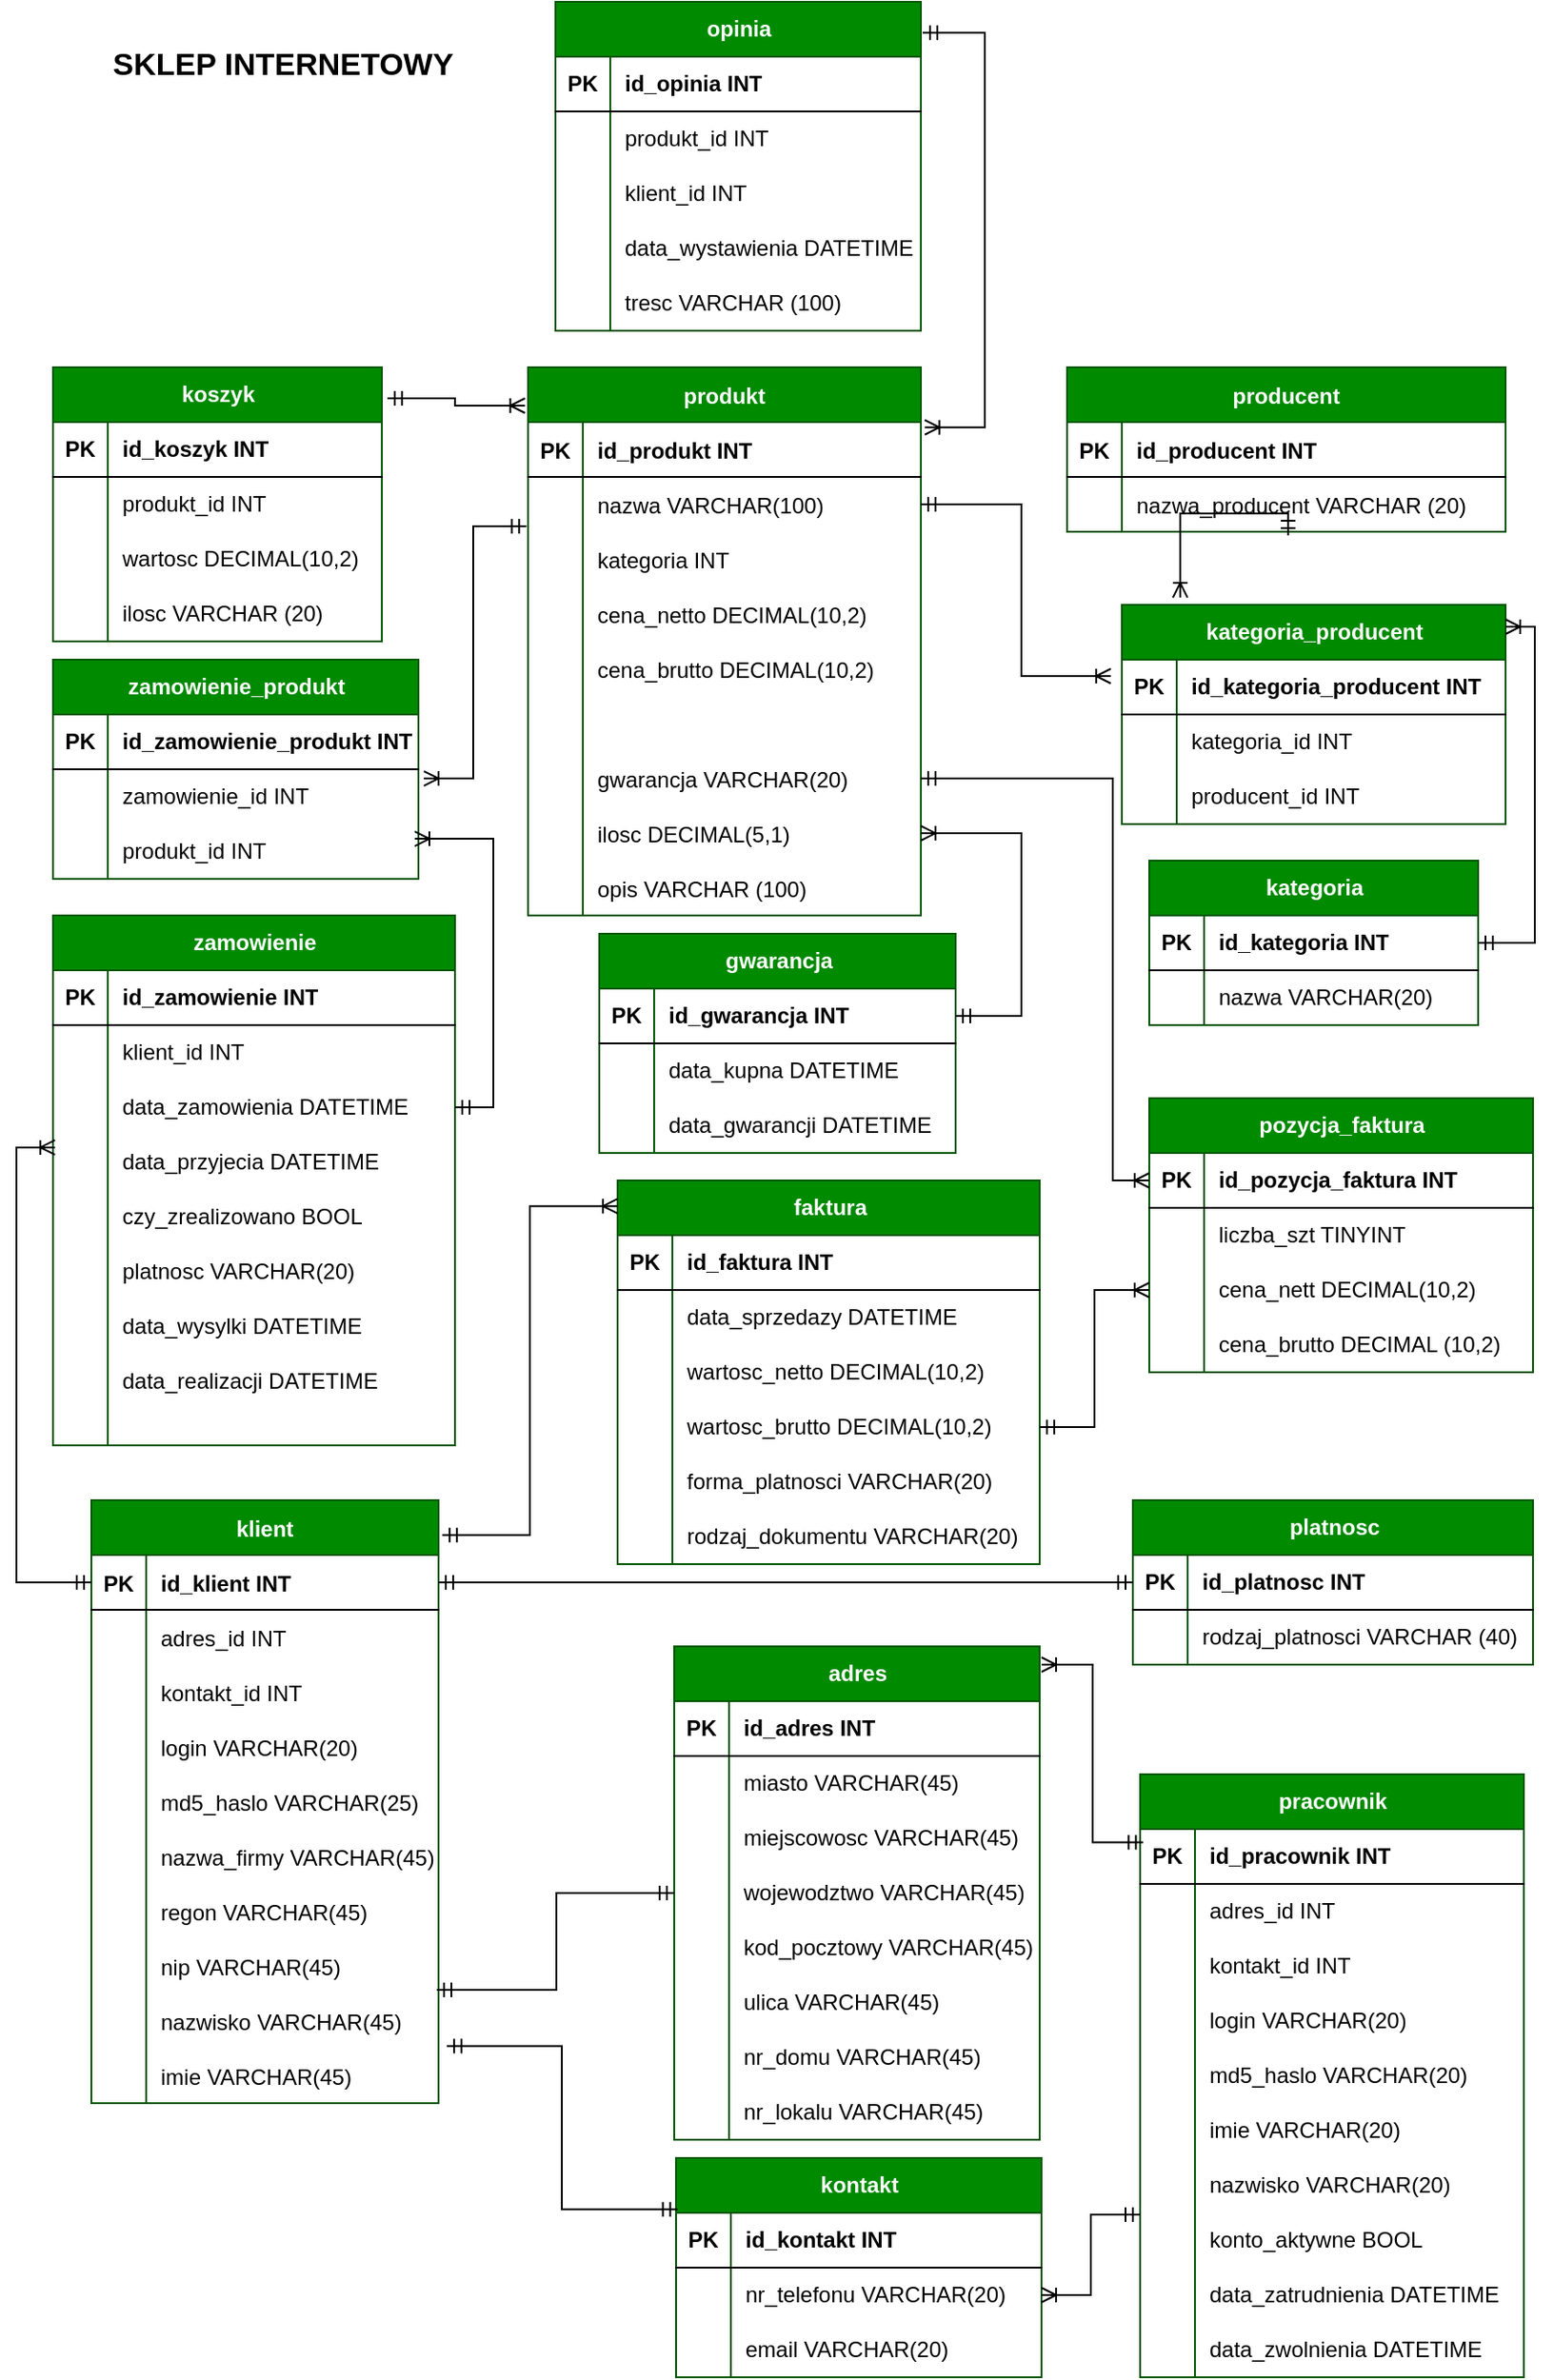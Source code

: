 <mxfile version="22.1.18" type="device">
  <diagram id="R2lEEEUBdFMjLlhIrx00" name="Page-1">
    <mxGraphModel dx="1009" dy="1642" grid="1" gridSize="10" guides="1" tooltips="1" connect="1" arrows="1" fold="1" page="1" pageScale="1" pageWidth="850" pageHeight="1100" math="0" shadow="0" extFonts="Permanent Marker^https://fonts.googleapis.com/css?family=Permanent+Marker">
      <root>
        <mxCell id="0" />
        <mxCell id="1" parent="0" />
        <mxCell id="C-vyLk0tnHw3VtMMgP7b-2" value="produkt" style="shape=table;startSize=30;container=1;collapsible=1;childLayout=tableLayout;fixedRows=1;rowLines=0;fontStyle=1;align=center;resizeLast=1;rounded=0;labelBackgroundColor=none;fillColor=#008a00;fontColor=#ffffff;strokeColor=#005700;" parent="1" vertex="1">
          <mxGeometry x="290" y="-880" width="215" height="300" as="geometry" />
        </mxCell>
        <mxCell id="C-vyLk0tnHw3VtMMgP7b-3" value="" style="shape=partialRectangle;collapsible=0;dropTarget=0;pointerEvents=0;fillColor=none;points=[[0,0.5],[1,0.5]];portConstraint=eastwest;top=0;left=0;right=0;bottom=1;rounded=0;labelBackgroundColor=none;" parent="C-vyLk0tnHw3VtMMgP7b-2" vertex="1">
          <mxGeometry y="30" width="215" height="30" as="geometry" />
        </mxCell>
        <mxCell id="C-vyLk0tnHw3VtMMgP7b-4" value="PK" style="shape=partialRectangle;overflow=hidden;connectable=0;fillColor=none;top=0;left=0;bottom=0;right=0;fontStyle=1;rounded=0;labelBackgroundColor=none;" parent="C-vyLk0tnHw3VtMMgP7b-3" vertex="1">
          <mxGeometry width="30" height="30" as="geometry">
            <mxRectangle width="30" height="30" as="alternateBounds" />
          </mxGeometry>
        </mxCell>
        <mxCell id="C-vyLk0tnHw3VtMMgP7b-5" value="id_produkt INT" style="shape=partialRectangle;overflow=hidden;connectable=0;fillColor=none;top=0;left=0;bottom=0;right=0;align=left;spacingLeft=6;fontStyle=1;rounded=0;labelBackgroundColor=none;" parent="C-vyLk0tnHw3VtMMgP7b-3" vertex="1">
          <mxGeometry x="30" width="185" height="30" as="geometry">
            <mxRectangle width="185" height="30" as="alternateBounds" />
          </mxGeometry>
        </mxCell>
        <mxCell id="C-vyLk0tnHw3VtMMgP7b-6" value="" style="shape=partialRectangle;collapsible=0;dropTarget=0;pointerEvents=0;fillColor=none;points=[[0,0.5],[1,0.5]];portConstraint=eastwest;top=0;left=0;right=0;bottom=0;rounded=0;labelBackgroundColor=none;" parent="C-vyLk0tnHw3VtMMgP7b-2" vertex="1">
          <mxGeometry y="60" width="215" height="30" as="geometry" />
        </mxCell>
        <mxCell id="C-vyLk0tnHw3VtMMgP7b-7" value="" style="shape=partialRectangle;overflow=hidden;connectable=0;fillColor=none;top=0;left=0;bottom=0;right=0;rounded=0;labelBackgroundColor=none;" parent="C-vyLk0tnHw3VtMMgP7b-6" vertex="1">
          <mxGeometry width="30" height="30" as="geometry">
            <mxRectangle width="30" height="30" as="alternateBounds" />
          </mxGeometry>
        </mxCell>
        <mxCell id="C-vyLk0tnHw3VtMMgP7b-8" value="nazwa VARCHAR(100)" style="shape=partialRectangle;overflow=hidden;connectable=0;fillColor=none;top=0;left=0;bottom=0;right=0;align=left;spacingLeft=6;rounded=0;labelBackgroundColor=none;" parent="C-vyLk0tnHw3VtMMgP7b-6" vertex="1">
          <mxGeometry x="30" width="185" height="30" as="geometry">
            <mxRectangle width="185" height="30" as="alternateBounds" />
          </mxGeometry>
        </mxCell>
        <mxCell id="C-vyLk0tnHw3VtMMgP7b-9" value="" style="shape=partialRectangle;collapsible=0;dropTarget=0;pointerEvents=0;fillColor=none;points=[[0,0.5],[1,0.5]];portConstraint=eastwest;top=0;left=0;right=0;bottom=0;rounded=0;labelBackgroundColor=none;" parent="C-vyLk0tnHw3VtMMgP7b-2" vertex="1">
          <mxGeometry y="90" width="215" height="30" as="geometry" />
        </mxCell>
        <mxCell id="C-vyLk0tnHw3VtMMgP7b-10" value="" style="shape=partialRectangle;overflow=hidden;connectable=0;fillColor=none;top=0;left=0;bottom=0;right=0;rounded=0;labelBackgroundColor=none;" parent="C-vyLk0tnHw3VtMMgP7b-9" vertex="1">
          <mxGeometry width="30" height="30" as="geometry">
            <mxRectangle width="30" height="30" as="alternateBounds" />
          </mxGeometry>
        </mxCell>
        <mxCell id="C-vyLk0tnHw3VtMMgP7b-11" value="kategoria INT" style="shape=partialRectangle;overflow=hidden;connectable=0;fillColor=none;top=0;left=0;bottom=0;right=0;align=left;spacingLeft=6;rounded=0;labelBackgroundColor=none;" parent="C-vyLk0tnHw3VtMMgP7b-9" vertex="1">
          <mxGeometry x="30" width="185" height="30" as="geometry">
            <mxRectangle width="185" height="30" as="alternateBounds" />
          </mxGeometry>
        </mxCell>
        <mxCell id="rRoNiOjTf22WKqBf41Fr-160" value="" style="shape=partialRectangle;collapsible=0;dropTarget=0;pointerEvents=0;fillColor=none;points=[[0,0.5],[1,0.5]];portConstraint=eastwest;top=0;left=0;right=0;bottom=0;rounded=0;labelBackgroundColor=none;" parent="C-vyLk0tnHw3VtMMgP7b-2" vertex="1">
          <mxGeometry y="120" width="215" height="30" as="geometry" />
        </mxCell>
        <mxCell id="rRoNiOjTf22WKqBf41Fr-161" value="" style="shape=partialRectangle;overflow=hidden;connectable=0;fillColor=none;top=0;left=0;bottom=0;right=0;rounded=0;labelBackgroundColor=none;" parent="rRoNiOjTf22WKqBf41Fr-160" vertex="1">
          <mxGeometry width="30" height="30" as="geometry">
            <mxRectangle width="30" height="30" as="alternateBounds" />
          </mxGeometry>
        </mxCell>
        <mxCell id="rRoNiOjTf22WKqBf41Fr-162" value="cena_netto DECIMAL(10,2)" style="shape=partialRectangle;overflow=hidden;connectable=0;fillColor=none;top=0;left=0;bottom=0;right=0;align=left;spacingLeft=6;rounded=0;labelBackgroundColor=none;" parent="rRoNiOjTf22WKqBf41Fr-160" vertex="1">
          <mxGeometry x="30" width="185" height="30" as="geometry">
            <mxRectangle width="185" height="30" as="alternateBounds" />
          </mxGeometry>
        </mxCell>
        <mxCell id="rRoNiOjTf22WKqBf41Fr-163" value="" style="shape=partialRectangle;collapsible=0;dropTarget=0;pointerEvents=0;fillColor=none;points=[[0,0.5],[1,0.5]];portConstraint=eastwest;top=0;left=0;right=0;bottom=0;rounded=0;labelBackgroundColor=none;" parent="C-vyLk0tnHw3VtMMgP7b-2" vertex="1">
          <mxGeometry y="150" width="215" height="30" as="geometry" />
        </mxCell>
        <mxCell id="rRoNiOjTf22WKqBf41Fr-164" value="" style="shape=partialRectangle;overflow=hidden;connectable=0;fillColor=none;top=0;left=0;bottom=0;right=0;rounded=0;labelBackgroundColor=none;" parent="rRoNiOjTf22WKqBf41Fr-163" vertex="1">
          <mxGeometry width="30" height="30" as="geometry">
            <mxRectangle width="30" height="30" as="alternateBounds" />
          </mxGeometry>
        </mxCell>
        <mxCell id="rRoNiOjTf22WKqBf41Fr-165" value="cena_brutto DECIMAL(10,2)" style="shape=partialRectangle;overflow=hidden;connectable=0;fillColor=none;top=0;left=0;bottom=0;right=0;align=left;spacingLeft=6;rounded=0;labelBackgroundColor=none;" parent="rRoNiOjTf22WKqBf41Fr-163" vertex="1">
          <mxGeometry x="30" width="185" height="30" as="geometry">
            <mxRectangle width="185" height="30" as="alternateBounds" />
          </mxGeometry>
        </mxCell>
        <mxCell id="rRoNiOjTf22WKqBf41Fr-166" value="" style="shape=partialRectangle;collapsible=0;dropTarget=0;pointerEvents=0;fillColor=none;points=[[0,0.5],[1,0.5]];portConstraint=eastwest;top=0;left=0;right=0;bottom=0;rounded=0;labelBackgroundColor=none;" parent="C-vyLk0tnHw3VtMMgP7b-2" vertex="1">
          <mxGeometry y="180" width="215" height="30" as="geometry" />
        </mxCell>
        <mxCell id="rRoNiOjTf22WKqBf41Fr-167" value="" style="shape=partialRectangle;overflow=hidden;connectable=0;fillColor=none;top=0;left=0;bottom=0;right=0;rounded=0;labelBackgroundColor=none;" parent="rRoNiOjTf22WKqBf41Fr-166" vertex="1">
          <mxGeometry width="30" height="30" as="geometry">
            <mxRectangle width="30" height="30" as="alternateBounds" />
          </mxGeometry>
        </mxCell>
        <mxCell id="rRoNiOjTf22WKqBf41Fr-168" value="" style="shape=partialRectangle;overflow=hidden;connectable=0;fillColor=none;top=0;left=0;bottom=0;right=0;align=left;spacingLeft=6;rounded=0;labelBackgroundColor=none;" parent="rRoNiOjTf22WKqBf41Fr-166" vertex="1">
          <mxGeometry x="30" width="185" height="30" as="geometry">
            <mxRectangle width="185" height="30" as="alternateBounds" />
          </mxGeometry>
        </mxCell>
        <mxCell id="rRoNiOjTf22WKqBf41Fr-169" value="" style="shape=partialRectangle;collapsible=0;dropTarget=0;pointerEvents=0;fillColor=none;points=[[0,0.5],[1,0.5]];portConstraint=eastwest;top=0;left=0;right=0;bottom=0;rounded=0;labelBackgroundColor=none;" parent="C-vyLk0tnHw3VtMMgP7b-2" vertex="1">
          <mxGeometry y="210" width="215" height="30" as="geometry" />
        </mxCell>
        <mxCell id="rRoNiOjTf22WKqBf41Fr-170" value="" style="shape=partialRectangle;overflow=hidden;connectable=0;fillColor=none;top=0;left=0;bottom=0;right=0;rounded=0;labelBackgroundColor=none;" parent="rRoNiOjTf22WKqBf41Fr-169" vertex="1">
          <mxGeometry width="30" height="30" as="geometry">
            <mxRectangle width="30" height="30" as="alternateBounds" />
          </mxGeometry>
        </mxCell>
        <mxCell id="rRoNiOjTf22WKqBf41Fr-171" value="gwarancja VARCHAR(20)" style="shape=partialRectangle;overflow=hidden;connectable=0;fillColor=none;top=0;left=0;bottom=0;right=0;align=left;spacingLeft=6;rounded=0;labelBackgroundColor=none;" parent="rRoNiOjTf22WKqBf41Fr-169" vertex="1">
          <mxGeometry x="30" width="185" height="30" as="geometry">
            <mxRectangle width="185" height="30" as="alternateBounds" />
          </mxGeometry>
        </mxCell>
        <mxCell id="rRoNiOjTf22WKqBf41Fr-172" value="" style="shape=partialRectangle;collapsible=0;dropTarget=0;pointerEvents=0;fillColor=none;points=[[0,0.5],[1,0.5]];portConstraint=eastwest;top=0;left=0;right=0;bottom=0;rounded=0;labelBackgroundColor=none;" parent="C-vyLk0tnHw3VtMMgP7b-2" vertex="1">
          <mxGeometry y="240" width="215" height="30" as="geometry" />
        </mxCell>
        <mxCell id="rRoNiOjTf22WKqBf41Fr-173" value="" style="shape=partialRectangle;overflow=hidden;connectable=0;fillColor=none;top=0;left=0;bottom=0;right=0;rounded=0;labelBackgroundColor=none;" parent="rRoNiOjTf22WKqBf41Fr-172" vertex="1">
          <mxGeometry width="30" height="30" as="geometry">
            <mxRectangle width="30" height="30" as="alternateBounds" />
          </mxGeometry>
        </mxCell>
        <mxCell id="rRoNiOjTf22WKqBf41Fr-174" value="ilosc DECIMAL(5,1)" style="shape=partialRectangle;overflow=hidden;connectable=0;fillColor=none;top=0;left=0;bottom=0;right=0;align=left;spacingLeft=6;rounded=0;labelBackgroundColor=none;" parent="rRoNiOjTf22WKqBf41Fr-172" vertex="1">
          <mxGeometry x="30" width="185" height="30" as="geometry">
            <mxRectangle width="185" height="30" as="alternateBounds" />
          </mxGeometry>
        </mxCell>
        <mxCell id="rRoNiOjTf22WKqBf41Fr-325" value="" style="shape=partialRectangle;collapsible=0;dropTarget=0;pointerEvents=0;fillColor=none;points=[[0,0.5],[1,0.5]];portConstraint=eastwest;top=0;left=0;right=0;bottom=0;rounded=0;labelBackgroundColor=none;" parent="C-vyLk0tnHw3VtMMgP7b-2" vertex="1">
          <mxGeometry y="270" width="215" height="30" as="geometry" />
        </mxCell>
        <mxCell id="rRoNiOjTf22WKqBf41Fr-326" value="" style="shape=partialRectangle;overflow=hidden;connectable=0;fillColor=none;top=0;left=0;bottom=0;right=0;rounded=0;labelBackgroundColor=none;" parent="rRoNiOjTf22WKqBf41Fr-325" vertex="1">
          <mxGeometry width="30" height="30" as="geometry">
            <mxRectangle width="30" height="30" as="alternateBounds" />
          </mxGeometry>
        </mxCell>
        <mxCell id="rRoNiOjTf22WKqBf41Fr-327" value="opis VARCHAR (100)" style="shape=partialRectangle;overflow=hidden;connectable=0;fillColor=none;top=0;left=0;bottom=0;right=0;align=left;spacingLeft=6;rounded=0;labelBackgroundColor=none;" parent="rRoNiOjTf22WKqBf41Fr-325" vertex="1">
          <mxGeometry x="30" width="185" height="30" as="geometry">
            <mxRectangle width="185" height="30" as="alternateBounds" />
          </mxGeometry>
        </mxCell>
        <mxCell id="C-vyLk0tnHw3VtMMgP7b-13" value="producent" style="shape=table;startSize=30;container=1;collapsible=1;childLayout=tableLayout;fixedRows=1;rowLines=0;fontStyle=1;align=center;resizeLast=1;rounded=0;labelBackgroundColor=none;fillColor=#008a00;fontColor=#ffffff;strokeColor=#005700;" parent="1" vertex="1">
          <mxGeometry x="585" y="-880" width="240" height="90" as="geometry" />
        </mxCell>
        <mxCell id="C-vyLk0tnHw3VtMMgP7b-14" value="" style="shape=partialRectangle;collapsible=0;dropTarget=0;pointerEvents=0;fillColor=none;points=[[0,0.5],[1,0.5]];portConstraint=eastwest;top=0;left=0;right=0;bottom=1;rounded=0;labelBackgroundColor=none;" parent="C-vyLk0tnHw3VtMMgP7b-13" vertex="1">
          <mxGeometry y="30" width="240" height="30" as="geometry" />
        </mxCell>
        <mxCell id="C-vyLk0tnHw3VtMMgP7b-15" value="PK" style="shape=partialRectangle;overflow=hidden;connectable=0;fillColor=none;top=0;left=0;bottom=0;right=0;fontStyle=1;rounded=0;labelBackgroundColor=none;" parent="C-vyLk0tnHw3VtMMgP7b-14" vertex="1">
          <mxGeometry width="30" height="30" as="geometry">
            <mxRectangle width="30" height="30" as="alternateBounds" />
          </mxGeometry>
        </mxCell>
        <mxCell id="C-vyLk0tnHw3VtMMgP7b-16" value="id_producent INT" style="shape=partialRectangle;overflow=hidden;connectable=0;fillColor=none;top=0;left=0;bottom=0;right=0;align=left;spacingLeft=6;fontStyle=1;rounded=0;labelBackgroundColor=none;" parent="C-vyLk0tnHw3VtMMgP7b-14" vertex="1">
          <mxGeometry x="30" width="210" height="30" as="geometry">
            <mxRectangle width="210" height="30" as="alternateBounds" />
          </mxGeometry>
        </mxCell>
        <mxCell id="C-vyLk0tnHw3VtMMgP7b-17" value="" style="shape=partialRectangle;collapsible=0;dropTarget=0;pointerEvents=0;fillColor=none;points=[[0,0.5],[1,0.5]];portConstraint=eastwest;top=0;left=0;right=0;bottom=0;rounded=0;labelBackgroundColor=none;" parent="C-vyLk0tnHw3VtMMgP7b-13" vertex="1">
          <mxGeometry y="60" width="240" height="30" as="geometry" />
        </mxCell>
        <mxCell id="C-vyLk0tnHw3VtMMgP7b-18" value="" style="shape=partialRectangle;overflow=hidden;connectable=0;fillColor=none;top=0;left=0;bottom=0;right=0;rounded=0;labelBackgroundColor=none;" parent="C-vyLk0tnHw3VtMMgP7b-17" vertex="1">
          <mxGeometry width="30" height="30" as="geometry">
            <mxRectangle width="30" height="30" as="alternateBounds" />
          </mxGeometry>
        </mxCell>
        <mxCell id="C-vyLk0tnHw3VtMMgP7b-19" value="nazwa_producent VARCHAR (20)" style="shape=partialRectangle;overflow=hidden;connectable=0;fillColor=none;top=0;left=0;bottom=0;right=0;align=left;spacingLeft=6;rounded=0;labelBackgroundColor=none;" parent="C-vyLk0tnHw3VtMMgP7b-17" vertex="1">
          <mxGeometry x="30" width="210" height="30" as="geometry">
            <mxRectangle width="210" height="30" as="alternateBounds" />
          </mxGeometry>
        </mxCell>
        <mxCell id="C-vyLk0tnHw3VtMMgP7b-23" value="klient" style="shape=table;startSize=30;container=1;collapsible=1;childLayout=tableLayout;fixedRows=1;rowLines=0;fontStyle=1;align=center;resizeLast=1;rounded=0;labelBackgroundColor=none;fillColor=#008a00;fontColor=#ffffff;strokeColor=#005700;" parent="1" vertex="1">
          <mxGeometry x="51" y="-260" width="190" height="330" as="geometry" />
        </mxCell>
        <mxCell id="C-vyLk0tnHw3VtMMgP7b-24" value="" style="shape=partialRectangle;collapsible=0;dropTarget=0;pointerEvents=0;fillColor=none;points=[[0,0.5],[1,0.5]];portConstraint=eastwest;top=0;left=0;right=0;bottom=1;rounded=0;labelBackgroundColor=none;" parent="C-vyLk0tnHw3VtMMgP7b-23" vertex="1">
          <mxGeometry y="30" width="190" height="30" as="geometry" />
        </mxCell>
        <mxCell id="C-vyLk0tnHw3VtMMgP7b-25" value="PK" style="shape=partialRectangle;overflow=hidden;connectable=0;fillColor=none;top=0;left=0;bottom=0;right=0;fontStyle=1;rounded=0;labelBackgroundColor=none;" parent="C-vyLk0tnHw3VtMMgP7b-24" vertex="1">
          <mxGeometry width="30" height="30" as="geometry">
            <mxRectangle width="30" height="30" as="alternateBounds" />
          </mxGeometry>
        </mxCell>
        <mxCell id="C-vyLk0tnHw3VtMMgP7b-26" value="id_klient INT" style="shape=partialRectangle;overflow=hidden;connectable=0;fillColor=none;top=0;left=0;bottom=0;right=0;align=left;spacingLeft=6;fontStyle=1;rounded=0;labelBackgroundColor=none;" parent="C-vyLk0tnHw3VtMMgP7b-24" vertex="1">
          <mxGeometry x="30" width="160" height="30" as="geometry">
            <mxRectangle width="160" height="30" as="alternateBounds" />
          </mxGeometry>
        </mxCell>
        <mxCell id="C-vyLk0tnHw3VtMMgP7b-27" value="" style="shape=partialRectangle;collapsible=0;dropTarget=0;pointerEvents=0;fillColor=none;points=[[0,0.5],[1,0.5]];portConstraint=eastwest;top=0;left=0;right=0;bottom=0;rounded=0;labelBackgroundColor=none;" parent="C-vyLk0tnHw3VtMMgP7b-23" vertex="1">
          <mxGeometry y="60" width="190" height="30" as="geometry" />
        </mxCell>
        <mxCell id="C-vyLk0tnHw3VtMMgP7b-28" value="" style="shape=partialRectangle;overflow=hidden;connectable=0;fillColor=none;top=0;left=0;bottom=0;right=0;rounded=0;labelBackgroundColor=none;" parent="C-vyLk0tnHw3VtMMgP7b-27" vertex="1">
          <mxGeometry width="30" height="30" as="geometry">
            <mxRectangle width="30" height="30" as="alternateBounds" />
          </mxGeometry>
        </mxCell>
        <mxCell id="C-vyLk0tnHw3VtMMgP7b-29" value="adres_id INT" style="shape=partialRectangle;overflow=hidden;connectable=0;fillColor=none;top=0;left=0;bottom=0;right=0;align=left;spacingLeft=6;rounded=0;labelBackgroundColor=none;" parent="C-vyLk0tnHw3VtMMgP7b-27" vertex="1">
          <mxGeometry x="30" width="160" height="30" as="geometry">
            <mxRectangle width="160" height="30" as="alternateBounds" />
          </mxGeometry>
        </mxCell>
        <mxCell id="rRoNiOjTf22WKqBf41Fr-246" value="" style="shape=partialRectangle;collapsible=0;dropTarget=0;pointerEvents=0;fillColor=none;points=[[0,0.5],[1,0.5]];portConstraint=eastwest;top=0;left=0;right=0;bottom=0;rounded=0;labelBackgroundColor=none;" parent="C-vyLk0tnHw3VtMMgP7b-23" vertex="1">
          <mxGeometry y="90" width="190" height="30" as="geometry" />
        </mxCell>
        <mxCell id="rRoNiOjTf22WKqBf41Fr-247" value="" style="shape=partialRectangle;overflow=hidden;connectable=0;fillColor=none;top=0;left=0;bottom=0;right=0;rounded=0;labelBackgroundColor=none;" parent="rRoNiOjTf22WKqBf41Fr-246" vertex="1">
          <mxGeometry width="30" height="30" as="geometry">
            <mxRectangle width="30" height="30" as="alternateBounds" />
          </mxGeometry>
        </mxCell>
        <mxCell id="rRoNiOjTf22WKqBf41Fr-248" value="kontakt_id INT" style="shape=partialRectangle;overflow=hidden;connectable=0;fillColor=none;top=0;left=0;bottom=0;right=0;align=left;spacingLeft=6;rounded=0;labelBackgroundColor=none;" parent="rRoNiOjTf22WKqBf41Fr-246" vertex="1">
          <mxGeometry x="30" width="160" height="30" as="geometry">
            <mxRectangle width="160" height="30" as="alternateBounds" />
          </mxGeometry>
        </mxCell>
        <mxCell id="rRoNiOjTf22WKqBf41Fr-249" value="" style="shape=partialRectangle;collapsible=0;dropTarget=0;pointerEvents=0;fillColor=none;points=[[0,0.5],[1,0.5]];portConstraint=eastwest;top=0;left=0;right=0;bottom=0;rounded=0;labelBackgroundColor=none;" parent="C-vyLk0tnHw3VtMMgP7b-23" vertex="1">
          <mxGeometry y="120" width="190" height="30" as="geometry" />
        </mxCell>
        <mxCell id="rRoNiOjTf22WKqBf41Fr-250" value="" style="shape=partialRectangle;overflow=hidden;connectable=0;fillColor=none;top=0;left=0;bottom=0;right=0;rounded=0;labelBackgroundColor=none;" parent="rRoNiOjTf22WKqBf41Fr-249" vertex="1">
          <mxGeometry width="30" height="30" as="geometry">
            <mxRectangle width="30" height="30" as="alternateBounds" />
          </mxGeometry>
        </mxCell>
        <mxCell id="rRoNiOjTf22WKqBf41Fr-251" value="login VARCHAR(20)" style="shape=partialRectangle;overflow=hidden;connectable=0;fillColor=none;top=0;left=0;bottom=0;right=0;align=left;spacingLeft=6;rounded=0;labelBackgroundColor=none;" parent="rRoNiOjTf22WKqBf41Fr-249" vertex="1">
          <mxGeometry x="30" width="160" height="30" as="geometry">
            <mxRectangle width="160" height="30" as="alternateBounds" />
          </mxGeometry>
        </mxCell>
        <mxCell id="rRoNiOjTf22WKqBf41Fr-252" value="" style="shape=partialRectangle;collapsible=0;dropTarget=0;pointerEvents=0;fillColor=none;points=[[0,0.5],[1,0.5]];portConstraint=eastwest;top=0;left=0;right=0;bottom=0;rounded=0;labelBackgroundColor=none;" parent="C-vyLk0tnHw3VtMMgP7b-23" vertex="1">
          <mxGeometry y="150" width="190" height="30" as="geometry" />
        </mxCell>
        <mxCell id="rRoNiOjTf22WKqBf41Fr-253" value="" style="shape=partialRectangle;overflow=hidden;connectable=0;fillColor=none;top=0;left=0;bottom=0;right=0;rounded=0;labelBackgroundColor=none;" parent="rRoNiOjTf22WKqBf41Fr-252" vertex="1">
          <mxGeometry width="30" height="30" as="geometry">
            <mxRectangle width="30" height="30" as="alternateBounds" />
          </mxGeometry>
        </mxCell>
        <mxCell id="rRoNiOjTf22WKqBf41Fr-254" value="md5_haslo VARCHAR(25)" style="shape=partialRectangle;overflow=hidden;connectable=0;fillColor=none;top=0;left=0;bottom=0;right=0;align=left;spacingLeft=6;rounded=0;labelBackgroundColor=none;" parent="rRoNiOjTf22WKqBf41Fr-252" vertex="1">
          <mxGeometry x="30" width="160" height="30" as="geometry">
            <mxRectangle width="160" height="30" as="alternateBounds" />
          </mxGeometry>
        </mxCell>
        <mxCell id="rRoNiOjTf22WKqBf41Fr-255" value="" style="shape=partialRectangle;collapsible=0;dropTarget=0;pointerEvents=0;fillColor=none;points=[[0,0.5],[1,0.5]];portConstraint=eastwest;top=0;left=0;right=0;bottom=0;rounded=0;labelBackgroundColor=none;" parent="C-vyLk0tnHw3VtMMgP7b-23" vertex="1">
          <mxGeometry y="180" width="190" height="30" as="geometry" />
        </mxCell>
        <mxCell id="rRoNiOjTf22WKqBf41Fr-256" value="" style="shape=partialRectangle;overflow=hidden;connectable=0;fillColor=none;top=0;left=0;bottom=0;right=0;rounded=0;labelBackgroundColor=none;" parent="rRoNiOjTf22WKqBf41Fr-255" vertex="1">
          <mxGeometry width="30" height="30" as="geometry">
            <mxRectangle width="30" height="30" as="alternateBounds" />
          </mxGeometry>
        </mxCell>
        <mxCell id="rRoNiOjTf22WKqBf41Fr-257" value="nazwa_firmy VARCHAR(45)" style="shape=partialRectangle;overflow=hidden;connectable=0;fillColor=none;top=0;left=0;bottom=0;right=0;align=left;spacingLeft=6;rounded=0;labelBackgroundColor=none;" parent="rRoNiOjTf22WKqBf41Fr-255" vertex="1">
          <mxGeometry x="30" width="160" height="30" as="geometry">
            <mxRectangle width="160" height="30" as="alternateBounds" />
          </mxGeometry>
        </mxCell>
        <mxCell id="rRoNiOjTf22WKqBf41Fr-258" value="" style="shape=partialRectangle;collapsible=0;dropTarget=0;pointerEvents=0;fillColor=none;points=[[0,0.5],[1,0.5]];portConstraint=eastwest;top=0;left=0;right=0;bottom=0;rounded=0;labelBackgroundColor=none;" parent="C-vyLk0tnHw3VtMMgP7b-23" vertex="1">
          <mxGeometry y="210" width="190" height="30" as="geometry" />
        </mxCell>
        <mxCell id="rRoNiOjTf22WKqBf41Fr-259" value="" style="shape=partialRectangle;overflow=hidden;connectable=0;fillColor=none;top=0;left=0;bottom=0;right=0;rounded=0;labelBackgroundColor=none;" parent="rRoNiOjTf22WKqBf41Fr-258" vertex="1">
          <mxGeometry width="30" height="30" as="geometry">
            <mxRectangle width="30" height="30" as="alternateBounds" />
          </mxGeometry>
        </mxCell>
        <mxCell id="rRoNiOjTf22WKqBf41Fr-260" value="regon VARCHAR(45)" style="shape=partialRectangle;overflow=hidden;connectable=0;fillColor=none;top=0;left=0;bottom=0;right=0;align=left;spacingLeft=6;rounded=0;labelBackgroundColor=none;" parent="rRoNiOjTf22WKqBf41Fr-258" vertex="1">
          <mxGeometry x="30" width="160" height="30" as="geometry">
            <mxRectangle width="160" height="30" as="alternateBounds" />
          </mxGeometry>
        </mxCell>
        <mxCell id="rRoNiOjTf22WKqBf41Fr-261" value="" style="shape=partialRectangle;collapsible=0;dropTarget=0;pointerEvents=0;fillColor=none;points=[[0,0.5],[1,0.5]];portConstraint=eastwest;top=0;left=0;right=0;bottom=0;rounded=0;labelBackgroundColor=none;" parent="C-vyLk0tnHw3VtMMgP7b-23" vertex="1">
          <mxGeometry y="240" width="190" height="30" as="geometry" />
        </mxCell>
        <mxCell id="rRoNiOjTf22WKqBf41Fr-262" value="" style="shape=partialRectangle;overflow=hidden;connectable=0;fillColor=none;top=0;left=0;bottom=0;right=0;rounded=0;labelBackgroundColor=none;" parent="rRoNiOjTf22WKqBf41Fr-261" vertex="1">
          <mxGeometry width="30" height="30" as="geometry">
            <mxRectangle width="30" height="30" as="alternateBounds" />
          </mxGeometry>
        </mxCell>
        <mxCell id="rRoNiOjTf22WKqBf41Fr-263" value="nip VARCHAR(45)" style="shape=partialRectangle;overflow=hidden;connectable=0;fillColor=none;top=0;left=0;bottom=0;right=0;align=left;spacingLeft=6;rounded=0;labelBackgroundColor=none;" parent="rRoNiOjTf22WKqBf41Fr-261" vertex="1">
          <mxGeometry x="30" width="160" height="30" as="geometry">
            <mxRectangle width="160" height="30" as="alternateBounds" />
          </mxGeometry>
        </mxCell>
        <mxCell id="rRoNiOjTf22WKqBf41Fr-264" value="" style="shape=partialRectangle;collapsible=0;dropTarget=0;pointerEvents=0;fillColor=none;points=[[0,0.5],[1,0.5]];portConstraint=eastwest;top=0;left=0;right=0;bottom=0;rounded=0;labelBackgroundColor=none;" parent="C-vyLk0tnHw3VtMMgP7b-23" vertex="1">
          <mxGeometry y="270" width="190" height="30" as="geometry" />
        </mxCell>
        <mxCell id="rRoNiOjTf22WKqBf41Fr-265" value="" style="shape=partialRectangle;overflow=hidden;connectable=0;fillColor=none;top=0;left=0;bottom=0;right=0;rounded=0;labelBackgroundColor=none;" parent="rRoNiOjTf22WKqBf41Fr-264" vertex="1">
          <mxGeometry width="30" height="30" as="geometry">
            <mxRectangle width="30" height="30" as="alternateBounds" />
          </mxGeometry>
        </mxCell>
        <mxCell id="rRoNiOjTf22WKqBf41Fr-266" value="nazwisko VARCHAR(45)" style="shape=partialRectangle;overflow=hidden;connectable=0;fillColor=none;top=0;left=0;bottom=0;right=0;align=left;spacingLeft=6;rounded=0;labelBackgroundColor=none;" parent="rRoNiOjTf22WKqBf41Fr-264" vertex="1">
          <mxGeometry x="30" width="160" height="30" as="geometry">
            <mxRectangle width="160" height="30" as="alternateBounds" />
          </mxGeometry>
        </mxCell>
        <mxCell id="rRoNiOjTf22WKqBf41Fr-267" value="" style="shape=partialRectangle;collapsible=0;dropTarget=0;pointerEvents=0;fillColor=none;points=[[0,0.5],[1,0.5]];portConstraint=eastwest;top=0;left=0;right=0;bottom=0;rounded=0;labelBackgroundColor=none;" parent="C-vyLk0tnHw3VtMMgP7b-23" vertex="1">
          <mxGeometry y="300" width="190" height="30" as="geometry" />
        </mxCell>
        <mxCell id="rRoNiOjTf22WKqBf41Fr-268" value="" style="shape=partialRectangle;overflow=hidden;connectable=0;fillColor=none;top=0;left=0;bottom=0;right=0;rounded=0;labelBackgroundColor=none;" parent="rRoNiOjTf22WKqBf41Fr-267" vertex="1">
          <mxGeometry width="30" height="30" as="geometry">
            <mxRectangle width="30" height="30" as="alternateBounds" />
          </mxGeometry>
        </mxCell>
        <mxCell id="rRoNiOjTf22WKqBf41Fr-269" value="imie VARCHAR(45)" style="shape=partialRectangle;overflow=hidden;connectable=0;fillColor=none;top=0;left=0;bottom=0;right=0;align=left;spacingLeft=6;rounded=0;labelBackgroundColor=none;" parent="rRoNiOjTf22WKqBf41Fr-267" vertex="1">
          <mxGeometry x="30" width="160" height="30" as="geometry">
            <mxRectangle width="160" height="30" as="alternateBounds" />
          </mxGeometry>
        </mxCell>
        <mxCell id="rRoNiOjTf22WKqBf41Fr-18" value="koszyk" style="shape=table;startSize=30;container=1;collapsible=1;childLayout=tableLayout;fixedRows=1;rowLines=0;fontStyle=1;align=center;resizeLast=1;html=1;fillColor=#008a00;fontColor=#ffffff;strokeColor=#005700;" parent="1" vertex="1">
          <mxGeometry x="30" y="-880" width="180" height="150" as="geometry" />
        </mxCell>
        <mxCell id="rRoNiOjTf22WKqBf41Fr-19" value="" style="shape=tableRow;horizontal=0;startSize=0;swimlaneHead=0;swimlaneBody=0;fillColor=none;collapsible=0;dropTarget=0;points=[[0,0.5],[1,0.5]];portConstraint=eastwest;top=0;left=0;right=0;bottom=1;" parent="rRoNiOjTf22WKqBf41Fr-18" vertex="1">
          <mxGeometry y="30" width="180" height="30" as="geometry" />
        </mxCell>
        <mxCell id="rRoNiOjTf22WKqBf41Fr-20" value="PK" style="shape=partialRectangle;connectable=0;fillColor=none;top=0;left=0;bottom=0;right=0;fontStyle=1;overflow=hidden;whiteSpace=wrap;html=1;" parent="rRoNiOjTf22WKqBf41Fr-19" vertex="1">
          <mxGeometry width="30" height="30" as="geometry">
            <mxRectangle width="30" height="30" as="alternateBounds" />
          </mxGeometry>
        </mxCell>
        <mxCell id="rRoNiOjTf22WKqBf41Fr-21" value="id_koszyk INT" style="shape=partialRectangle;connectable=0;fillColor=none;top=0;left=0;bottom=0;right=0;align=left;spacingLeft=6;fontStyle=1;overflow=hidden;whiteSpace=wrap;html=1;" parent="rRoNiOjTf22WKqBf41Fr-19" vertex="1">
          <mxGeometry x="30" width="150" height="30" as="geometry">
            <mxRectangle width="150" height="30" as="alternateBounds" />
          </mxGeometry>
        </mxCell>
        <mxCell id="rRoNiOjTf22WKqBf41Fr-22" value="" style="shape=tableRow;horizontal=0;startSize=0;swimlaneHead=0;swimlaneBody=0;fillColor=none;collapsible=0;dropTarget=0;points=[[0,0.5],[1,0.5]];portConstraint=eastwest;top=0;left=0;right=0;bottom=0;" parent="rRoNiOjTf22WKqBf41Fr-18" vertex="1">
          <mxGeometry y="60" width="180" height="30" as="geometry" />
        </mxCell>
        <mxCell id="rRoNiOjTf22WKqBf41Fr-23" value="" style="shape=partialRectangle;connectable=0;fillColor=none;top=0;left=0;bottom=0;right=0;editable=1;overflow=hidden;whiteSpace=wrap;html=1;" parent="rRoNiOjTf22WKqBf41Fr-22" vertex="1">
          <mxGeometry width="30" height="30" as="geometry">
            <mxRectangle width="30" height="30" as="alternateBounds" />
          </mxGeometry>
        </mxCell>
        <mxCell id="rRoNiOjTf22WKqBf41Fr-24" value="produkt_id INT" style="shape=partialRectangle;connectable=0;fillColor=none;top=0;left=0;bottom=0;right=0;align=left;spacingLeft=6;overflow=hidden;whiteSpace=wrap;html=1;" parent="rRoNiOjTf22WKqBf41Fr-22" vertex="1">
          <mxGeometry x="30" width="150" height="30" as="geometry">
            <mxRectangle width="150" height="30" as="alternateBounds" />
          </mxGeometry>
        </mxCell>
        <mxCell id="rRoNiOjTf22WKqBf41Fr-25" value="" style="shape=tableRow;horizontal=0;startSize=0;swimlaneHead=0;swimlaneBody=0;fillColor=none;collapsible=0;dropTarget=0;points=[[0,0.5],[1,0.5]];portConstraint=eastwest;top=0;left=0;right=0;bottom=0;" parent="rRoNiOjTf22WKqBf41Fr-18" vertex="1">
          <mxGeometry y="90" width="180" height="30" as="geometry" />
        </mxCell>
        <mxCell id="rRoNiOjTf22WKqBf41Fr-26" value="" style="shape=partialRectangle;connectable=0;fillColor=none;top=0;left=0;bottom=0;right=0;editable=1;overflow=hidden;whiteSpace=wrap;html=1;" parent="rRoNiOjTf22WKqBf41Fr-25" vertex="1">
          <mxGeometry width="30" height="30" as="geometry">
            <mxRectangle width="30" height="30" as="alternateBounds" />
          </mxGeometry>
        </mxCell>
        <mxCell id="rRoNiOjTf22WKqBf41Fr-27" value="wartosc DECIMAL(10,2)" style="shape=partialRectangle;connectable=0;fillColor=none;top=0;left=0;bottom=0;right=0;align=left;spacingLeft=6;overflow=hidden;whiteSpace=wrap;html=1;" parent="rRoNiOjTf22WKqBf41Fr-25" vertex="1">
          <mxGeometry x="30" width="150" height="30" as="geometry">
            <mxRectangle width="150" height="30" as="alternateBounds" />
          </mxGeometry>
        </mxCell>
        <mxCell id="rRoNiOjTf22WKqBf41Fr-28" value="" style="shape=tableRow;horizontal=0;startSize=0;swimlaneHead=0;swimlaneBody=0;fillColor=none;collapsible=0;dropTarget=0;points=[[0,0.5],[1,0.5]];portConstraint=eastwest;top=0;left=0;right=0;bottom=0;" parent="rRoNiOjTf22WKqBf41Fr-18" vertex="1">
          <mxGeometry y="120" width="180" height="30" as="geometry" />
        </mxCell>
        <mxCell id="rRoNiOjTf22WKqBf41Fr-29" value="" style="shape=partialRectangle;connectable=0;fillColor=none;top=0;left=0;bottom=0;right=0;editable=1;overflow=hidden;whiteSpace=wrap;html=1;" parent="rRoNiOjTf22WKqBf41Fr-28" vertex="1">
          <mxGeometry width="30" height="30" as="geometry">
            <mxRectangle width="30" height="30" as="alternateBounds" />
          </mxGeometry>
        </mxCell>
        <mxCell id="rRoNiOjTf22WKqBf41Fr-30" value="ilosc VARCHAR (20)" style="shape=partialRectangle;connectable=0;fillColor=none;top=0;left=0;bottom=0;right=0;align=left;spacingLeft=6;overflow=hidden;whiteSpace=wrap;html=1;" parent="rRoNiOjTf22WKqBf41Fr-28" vertex="1">
          <mxGeometry x="30" width="150" height="30" as="geometry">
            <mxRectangle width="150" height="30" as="alternateBounds" />
          </mxGeometry>
        </mxCell>
        <mxCell id="rRoNiOjTf22WKqBf41Fr-47" value="kategoria" style="shape=table;startSize=30;container=1;collapsible=1;childLayout=tableLayout;fixedRows=1;rowLines=0;fontStyle=1;align=center;resizeLast=1;html=1;fillColor=#008a00;fontColor=#ffffff;strokeColor=#005700;" parent="1" vertex="1">
          <mxGeometry x="630" y="-610" width="180" height="90" as="geometry" />
        </mxCell>
        <mxCell id="rRoNiOjTf22WKqBf41Fr-48" value="" style="shape=tableRow;horizontal=0;startSize=0;swimlaneHead=0;swimlaneBody=0;fillColor=none;collapsible=0;dropTarget=0;points=[[0,0.5],[1,0.5]];portConstraint=eastwest;top=0;left=0;right=0;bottom=1;" parent="rRoNiOjTf22WKqBf41Fr-47" vertex="1">
          <mxGeometry y="30" width="180" height="30" as="geometry" />
        </mxCell>
        <mxCell id="rRoNiOjTf22WKqBf41Fr-49" value="PK" style="shape=partialRectangle;connectable=0;fillColor=none;top=0;left=0;bottom=0;right=0;fontStyle=1;overflow=hidden;whiteSpace=wrap;html=1;" parent="rRoNiOjTf22WKqBf41Fr-48" vertex="1">
          <mxGeometry width="30" height="30" as="geometry">
            <mxRectangle width="30" height="30" as="alternateBounds" />
          </mxGeometry>
        </mxCell>
        <mxCell id="rRoNiOjTf22WKqBf41Fr-50" value="id_kategoria INT" style="shape=partialRectangle;connectable=0;fillColor=none;top=0;left=0;bottom=0;right=0;align=left;spacingLeft=6;fontStyle=1;overflow=hidden;whiteSpace=wrap;html=1;" parent="rRoNiOjTf22WKqBf41Fr-48" vertex="1">
          <mxGeometry x="30" width="150" height="30" as="geometry">
            <mxRectangle width="150" height="30" as="alternateBounds" />
          </mxGeometry>
        </mxCell>
        <mxCell id="rRoNiOjTf22WKqBf41Fr-51" value="" style="shape=tableRow;horizontal=0;startSize=0;swimlaneHead=0;swimlaneBody=0;fillColor=none;collapsible=0;dropTarget=0;points=[[0,0.5],[1,0.5]];portConstraint=eastwest;top=0;left=0;right=0;bottom=0;" parent="rRoNiOjTf22WKqBf41Fr-47" vertex="1">
          <mxGeometry y="60" width="180" height="30" as="geometry" />
        </mxCell>
        <mxCell id="rRoNiOjTf22WKqBf41Fr-52" value="" style="shape=partialRectangle;connectable=0;fillColor=none;top=0;left=0;bottom=0;right=0;editable=1;overflow=hidden;whiteSpace=wrap;html=1;" parent="rRoNiOjTf22WKqBf41Fr-51" vertex="1">
          <mxGeometry width="30" height="30" as="geometry">
            <mxRectangle width="30" height="30" as="alternateBounds" />
          </mxGeometry>
        </mxCell>
        <mxCell id="rRoNiOjTf22WKqBf41Fr-53" value="nazwa VARCHAR(20)" style="shape=partialRectangle;connectable=0;fillColor=none;top=0;left=0;bottom=0;right=0;align=left;spacingLeft=6;overflow=hidden;whiteSpace=wrap;html=1;" parent="rRoNiOjTf22WKqBf41Fr-51" vertex="1">
          <mxGeometry x="30" width="150" height="30" as="geometry">
            <mxRectangle width="150" height="30" as="alternateBounds" />
          </mxGeometry>
        </mxCell>
        <mxCell id="rRoNiOjTf22WKqBf41Fr-60" value="gwarancja" style="shape=table;startSize=30;container=1;collapsible=1;childLayout=tableLayout;fixedRows=1;rowLines=0;fontStyle=1;align=center;resizeLast=1;html=1;fillColor=#008a00;fontColor=#ffffff;strokeColor=#005700;" parent="1" vertex="1">
          <mxGeometry x="329" y="-570" width="195" height="120" as="geometry" />
        </mxCell>
        <mxCell id="rRoNiOjTf22WKqBf41Fr-61" value="" style="shape=tableRow;horizontal=0;startSize=0;swimlaneHead=0;swimlaneBody=0;fillColor=none;collapsible=0;dropTarget=0;points=[[0,0.5],[1,0.5]];portConstraint=eastwest;top=0;left=0;right=0;bottom=1;" parent="rRoNiOjTf22WKqBf41Fr-60" vertex="1">
          <mxGeometry y="30" width="195" height="30" as="geometry" />
        </mxCell>
        <mxCell id="rRoNiOjTf22WKqBf41Fr-62" value="PK" style="shape=partialRectangle;connectable=0;fillColor=none;top=0;left=0;bottom=0;right=0;fontStyle=1;overflow=hidden;whiteSpace=wrap;html=1;" parent="rRoNiOjTf22WKqBf41Fr-61" vertex="1">
          <mxGeometry width="30" height="30" as="geometry">
            <mxRectangle width="30" height="30" as="alternateBounds" />
          </mxGeometry>
        </mxCell>
        <mxCell id="rRoNiOjTf22WKqBf41Fr-63" value="id_gwarancja INT" style="shape=partialRectangle;connectable=0;fillColor=none;top=0;left=0;bottom=0;right=0;align=left;spacingLeft=6;fontStyle=1;overflow=hidden;whiteSpace=wrap;html=1;" parent="rRoNiOjTf22WKqBf41Fr-61" vertex="1">
          <mxGeometry x="30" width="165" height="30" as="geometry">
            <mxRectangle width="165" height="30" as="alternateBounds" />
          </mxGeometry>
        </mxCell>
        <mxCell id="rRoNiOjTf22WKqBf41Fr-64" value="" style="shape=tableRow;horizontal=0;startSize=0;swimlaneHead=0;swimlaneBody=0;fillColor=none;collapsible=0;dropTarget=0;points=[[0,0.5],[1,0.5]];portConstraint=eastwest;top=0;left=0;right=0;bottom=0;" parent="rRoNiOjTf22WKqBf41Fr-60" vertex="1">
          <mxGeometry y="60" width="195" height="30" as="geometry" />
        </mxCell>
        <mxCell id="rRoNiOjTf22WKqBf41Fr-65" value="" style="shape=partialRectangle;connectable=0;fillColor=none;top=0;left=0;bottom=0;right=0;editable=1;overflow=hidden;whiteSpace=wrap;html=1;" parent="rRoNiOjTf22WKqBf41Fr-64" vertex="1">
          <mxGeometry width="30" height="30" as="geometry">
            <mxRectangle width="30" height="30" as="alternateBounds" />
          </mxGeometry>
        </mxCell>
        <mxCell id="rRoNiOjTf22WKqBf41Fr-66" value="data_kupna DATETIME" style="shape=partialRectangle;connectable=0;fillColor=none;top=0;left=0;bottom=0;right=0;align=left;spacingLeft=6;overflow=hidden;whiteSpace=wrap;html=1;" parent="rRoNiOjTf22WKqBf41Fr-64" vertex="1">
          <mxGeometry x="30" width="165" height="30" as="geometry">
            <mxRectangle width="165" height="30" as="alternateBounds" />
          </mxGeometry>
        </mxCell>
        <mxCell id="rRoNiOjTf22WKqBf41Fr-67" value="" style="shape=tableRow;horizontal=0;startSize=0;swimlaneHead=0;swimlaneBody=0;fillColor=none;collapsible=0;dropTarget=0;points=[[0,0.5],[1,0.5]];portConstraint=eastwest;top=0;left=0;right=0;bottom=0;" parent="rRoNiOjTf22WKqBf41Fr-60" vertex="1">
          <mxGeometry y="90" width="195" height="30" as="geometry" />
        </mxCell>
        <mxCell id="rRoNiOjTf22WKqBf41Fr-68" value="" style="shape=partialRectangle;connectable=0;fillColor=none;top=0;left=0;bottom=0;right=0;editable=1;overflow=hidden;whiteSpace=wrap;html=1;" parent="rRoNiOjTf22WKqBf41Fr-67" vertex="1">
          <mxGeometry width="30" height="30" as="geometry">
            <mxRectangle width="30" height="30" as="alternateBounds" />
          </mxGeometry>
        </mxCell>
        <mxCell id="rRoNiOjTf22WKqBf41Fr-69" value="data_gwarancji DATETIME" style="shape=partialRectangle;connectable=0;fillColor=none;top=0;left=0;bottom=0;right=0;align=left;spacingLeft=6;overflow=hidden;whiteSpace=wrap;html=1;" parent="rRoNiOjTf22WKqBf41Fr-67" vertex="1">
          <mxGeometry x="30" width="165" height="30" as="geometry">
            <mxRectangle width="165" height="30" as="alternateBounds" />
          </mxGeometry>
        </mxCell>
        <mxCell id="rRoNiOjTf22WKqBf41Fr-73" value="zamowienie" style="shape=table;startSize=30;container=1;collapsible=1;childLayout=tableLayout;fixedRows=1;rowLines=0;fontStyle=1;align=center;resizeLast=1;html=1;fillColor=#008a00;fontColor=#ffffff;strokeColor=#005700;" parent="1" vertex="1">
          <mxGeometry x="30" y="-580" width="220" height="290" as="geometry" />
        </mxCell>
        <mxCell id="rRoNiOjTf22WKqBf41Fr-74" value="" style="shape=tableRow;horizontal=0;startSize=0;swimlaneHead=0;swimlaneBody=0;fillColor=none;collapsible=0;dropTarget=0;points=[[0,0.5],[1,0.5]];portConstraint=eastwest;top=0;left=0;right=0;bottom=1;" parent="rRoNiOjTf22WKqBf41Fr-73" vertex="1">
          <mxGeometry y="30" width="220" height="30" as="geometry" />
        </mxCell>
        <mxCell id="rRoNiOjTf22WKqBf41Fr-75" value="PK" style="shape=partialRectangle;connectable=0;fillColor=none;top=0;left=0;bottom=0;right=0;fontStyle=1;overflow=hidden;whiteSpace=wrap;html=1;" parent="rRoNiOjTf22WKqBf41Fr-74" vertex="1">
          <mxGeometry width="30" height="30" as="geometry">
            <mxRectangle width="30" height="30" as="alternateBounds" />
          </mxGeometry>
        </mxCell>
        <mxCell id="rRoNiOjTf22WKqBf41Fr-76" value="id_zamowienie INT" style="shape=partialRectangle;connectable=0;fillColor=none;top=0;left=0;bottom=0;right=0;align=left;spacingLeft=6;fontStyle=1;overflow=hidden;whiteSpace=wrap;html=1;" parent="rRoNiOjTf22WKqBf41Fr-74" vertex="1">
          <mxGeometry x="30" width="190" height="30" as="geometry">
            <mxRectangle width="190" height="30" as="alternateBounds" />
          </mxGeometry>
        </mxCell>
        <mxCell id="rRoNiOjTf22WKqBf41Fr-77" value="" style="shape=tableRow;horizontal=0;startSize=0;swimlaneHead=0;swimlaneBody=0;fillColor=none;collapsible=0;dropTarget=0;points=[[0,0.5],[1,0.5]];portConstraint=eastwest;top=0;left=0;right=0;bottom=0;" parent="rRoNiOjTf22WKqBf41Fr-73" vertex="1">
          <mxGeometry y="60" width="220" height="30" as="geometry" />
        </mxCell>
        <mxCell id="rRoNiOjTf22WKqBf41Fr-78" value="" style="shape=partialRectangle;connectable=0;fillColor=none;top=0;left=0;bottom=0;right=0;editable=1;overflow=hidden;whiteSpace=wrap;html=1;" parent="rRoNiOjTf22WKqBf41Fr-77" vertex="1">
          <mxGeometry width="30" height="30" as="geometry">
            <mxRectangle width="30" height="30" as="alternateBounds" />
          </mxGeometry>
        </mxCell>
        <mxCell id="rRoNiOjTf22WKqBf41Fr-79" value="klient_id INT" style="shape=partialRectangle;connectable=0;fillColor=none;top=0;left=0;bottom=0;right=0;align=left;spacingLeft=6;overflow=hidden;whiteSpace=wrap;html=1;" parent="rRoNiOjTf22WKqBf41Fr-77" vertex="1">
          <mxGeometry x="30" width="190" height="30" as="geometry">
            <mxRectangle width="190" height="30" as="alternateBounds" />
          </mxGeometry>
        </mxCell>
        <mxCell id="rRoNiOjTf22WKqBf41Fr-80" value="" style="shape=tableRow;horizontal=0;startSize=0;swimlaneHead=0;swimlaneBody=0;fillColor=none;collapsible=0;dropTarget=0;points=[[0,0.5],[1,0.5]];portConstraint=eastwest;top=0;left=0;right=0;bottom=0;" parent="rRoNiOjTf22WKqBf41Fr-73" vertex="1">
          <mxGeometry y="90" width="220" height="30" as="geometry" />
        </mxCell>
        <mxCell id="rRoNiOjTf22WKqBf41Fr-81" value="" style="shape=partialRectangle;connectable=0;fillColor=none;top=0;left=0;bottom=0;right=0;editable=1;overflow=hidden;whiteSpace=wrap;html=1;" parent="rRoNiOjTf22WKqBf41Fr-80" vertex="1">
          <mxGeometry width="30" height="30" as="geometry">
            <mxRectangle width="30" height="30" as="alternateBounds" />
          </mxGeometry>
        </mxCell>
        <mxCell id="rRoNiOjTf22WKqBf41Fr-82" value="data_zamowienia DATETIME" style="shape=partialRectangle;connectable=0;fillColor=none;top=0;left=0;bottom=0;right=0;align=left;spacingLeft=6;overflow=hidden;whiteSpace=wrap;html=1;" parent="rRoNiOjTf22WKqBf41Fr-80" vertex="1">
          <mxGeometry x="30" width="190" height="30" as="geometry">
            <mxRectangle width="190" height="30" as="alternateBounds" />
          </mxGeometry>
        </mxCell>
        <mxCell id="rRoNiOjTf22WKqBf41Fr-83" value="" style="shape=tableRow;horizontal=0;startSize=0;swimlaneHead=0;swimlaneBody=0;fillColor=none;collapsible=0;dropTarget=0;points=[[0,0.5],[1,0.5]];portConstraint=eastwest;top=0;left=0;right=0;bottom=0;" parent="rRoNiOjTf22WKqBf41Fr-73" vertex="1">
          <mxGeometry y="120" width="220" height="30" as="geometry" />
        </mxCell>
        <mxCell id="rRoNiOjTf22WKqBf41Fr-84" value="" style="shape=partialRectangle;connectable=0;fillColor=none;top=0;left=0;bottom=0;right=0;editable=1;overflow=hidden;whiteSpace=wrap;html=1;" parent="rRoNiOjTf22WKqBf41Fr-83" vertex="1">
          <mxGeometry width="30" height="30" as="geometry">
            <mxRectangle width="30" height="30" as="alternateBounds" />
          </mxGeometry>
        </mxCell>
        <mxCell id="rRoNiOjTf22WKqBf41Fr-85" value="data_przyjecia DATETIME" style="shape=partialRectangle;connectable=0;fillColor=none;top=0;left=0;bottom=0;right=0;align=left;spacingLeft=6;overflow=hidden;whiteSpace=wrap;html=1;" parent="rRoNiOjTf22WKqBf41Fr-83" vertex="1">
          <mxGeometry x="30" width="190" height="30" as="geometry">
            <mxRectangle width="190" height="30" as="alternateBounds" />
          </mxGeometry>
        </mxCell>
        <mxCell id="rRoNiOjTf22WKqBf41Fr-231" value="" style="shape=tableRow;horizontal=0;startSize=0;swimlaneHead=0;swimlaneBody=0;fillColor=none;collapsible=0;dropTarget=0;points=[[0,0.5],[1,0.5]];portConstraint=eastwest;top=0;left=0;right=0;bottom=0;" parent="rRoNiOjTf22WKqBf41Fr-73" vertex="1">
          <mxGeometry y="150" width="220" height="30" as="geometry" />
        </mxCell>
        <mxCell id="rRoNiOjTf22WKqBf41Fr-232" value="" style="shape=partialRectangle;connectable=0;fillColor=none;top=0;left=0;bottom=0;right=0;editable=1;overflow=hidden;whiteSpace=wrap;html=1;" parent="rRoNiOjTf22WKqBf41Fr-231" vertex="1">
          <mxGeometry width="30" height="30" as="geometry">
            <mxRectangle width="30" height="30" as="alternateBounds" />
          </mxGeometry>
        </mxCell>
        <mxCell id="rRoNiOjTf22WKqBf41Fr-233" value="czy_zrealizowano BOOL" style="shape=partialRectangle;connectable=0;fillColor=none;top=0;left=0;bottom=0;right=0;align=left;spacingLeft=6;overflow=hidden;whiteSpace=wrap;html=1;" parent="rRoNiOjTf22WKqBf41Fr-231" vertex="1">
          <mxGeometry x="30" width="190" height="30" as="geometry">
            <mxRectangle width="190" height="30" as="alternateBounds" />
          </mxGeometry>
        </mxCell>
        <mxCell id="rRoNiOjTf22WKqBf41Fr-234" value="" style="shape=tableRow;horizontal=0;startSize=0;swimlaneHead=0;swimlaneBody=0;fillColor=none;collapsible=0;dropTarget=0;points=[[0,0.5],[1,0.5]];portConstraint=eastwest;top=0;left=0;right=0;bottom=0;" parent="rRoNiOjTf22WKqBf41Fr-73" vertex="1">
          <mxGeometry y="180" width="220" height="30" as="geometry" />
        </mxCell>
        <mxCell id="rRoNiOjTf22WKqBf41Fr-235" value="" style="shape=partialRectangle;connectable=0;fillColor=none;top=0;left=0;bottom=0;right=0;editable=1;overflow=hidden;whiteSpace=wrap;html=1;" parent="rRoNiOjTf22WKqBf41Fr-234" vertex="1">
          <mxGeometry width="30" height="30" as="geometry">
            <mxRectangle width="30" height="30" as="alternateBounds" />
          </mxGeometry>
        </mxCell>
        <mxCell id="rRoNiOjTf22WKqBf41Fr-236" value="platnosc VARCHAR(20)" style="shape=partialRectangle;connectable=0;fillColor=none;top=0;left=0;bottom=0;right=0;align=left;spacingLeft=6;overflow=hidden;whiteSpace=wrap;html=1;" parent="rRoNiOjTf22WKqBf41Fr-234" vertex="1">
          <mxGeometry x="30" width="190" height="30" as="geometry">
            <mxRectangle width="190" height="30" as="alternateBounds" />
          </mxGeometry>
        </mxCell>
        <mxCell id="rRoNiOjTf22WKqBf41Fr-237" value="" style="shape=tableRow;horizontal=0;startSize=0;swimlaneHead=0;swimlaneBody=0;fillColor=none;collapsible=0;dropTarget=0;points=[[0,0.5],[1,0.5]];portConstraint=eastwest;top=0;left=0;right=0;bottom=0;" parent="rRoNiOjTf22WKqBf41Fr-73" vertex="1">
          <mxGeometry y="210" width="220" height="30" as="geometry" />
        </mxCell>
        <mxCell id="rRoNiOjTf22WKqBf41Fr-238" value="" style="shape=partialRectangle;connectable=0;fillColor=none;top=0;left=0;bottom=0;right=0;editable=1;overflow=hidden;whiteSpace=wrap;html=1;" parent="rRoNiOjTf22WKqBf41Fr-237" vertex="1">
          <mxGeometry width="30" height="30" as="geometry">
            <mxRectangle width="30" height="30" as="alternateBounds" />
          </mxGeometry>
        </mxCell>
        <mxCell id="rRoNiOjTf22WKqBf41Fr-239" value="data_wysylki DATETIME" style="shape=partialRectangle;connectable=0;fillColor=none;top=0;left=0;bottom=0;right=0;align=left;spacingLeft=6;overflow=hidden;whiteSpace=wrap;html=1;" parent="rRoNiOjTf22WKqBf41Fr-237" vertex="1">
          <mxGeometry x="30" width="190" height="30" as="geometry">
            <mxRectangle width="190" height="30" as="alternateBounds" />
          </mxGeometry>
        </mxCell>
        <mxCell id="rRoNiOjTf22WKqBf41Fr-240" value="" style="shape=tableRow;horizontal=0;startSize=0;swimlaneHead=0;swimlaneBody=0;fillColor=none;collapsible=0;dropTarget=0;points=[[0,0.5],[1,0.5]];portConstraint=eastwest;top=0;left=0;right=0;bottom=0;" parent="rRoNiOjTf22WKqBf41Fr-73" vertex="1">
          <mxGeometry y="240" width="220" height="30" as="geometry" />
        </mxCell>
        <mxCell id="rRoNiOjTf22WKqBf41Fr-241" value="" style="shape=partialRectangle;connectable=0;fillColor=none;top=0;left=0;bottom=0;right=0;editable=1;overflow=hidden;whiteSpace=wrap;html=1;" parent="rRoNiOjTf22WKqBf41Fr-240" vertex="1">
          <mxGeometry width="30" height="30" as="geometry">
            <mxRectangle width="30" height="30" as="alternateBounds" />
          </mxGeometry>
        </mxCell>
        <mxCell id="rRoNiOjTf22WKqBf41Fr-242" value="data_realizacji DATETIME" style="shape=partialRectangle;connectable=0;fillColor=none;top=0;left=0;bottom=0;right=0;align=left;spacingLeft=6;overflow=hidden;whiteSpace=wrap;html=1;" parent="rRoNiOjTf22WKqBf41Fr-240" vertex="1">
          <mxGeometry x="30" width="190" height="30" as="geometry">
            <mxRectangle width="190" height="30" as="alternateBounds" />
          </mxGeometry>
        </mxCell>
        <mxCell id="rRoNiOjTf22WKqBf41Fr-243" value="" style="shape=tableRow;horizontal=0;startSize=0;swimlaneHead=0;swimlaneBody=0;fillColor=none;collapsible=0;dropTarget=0;points=[[0,0.5],[1,0.5]];portConstraint=eastwest;top=0;left=0;right=0;bottom=0;" parent="rRoNiOjTf22WKqBf41Fr-73" vertex="1">
          <mxGeometry y="270" width="220" height="20" as="geometry" />
        </mxCell>
        <mxCell id="rRoNiOjTf22WKqBf41Fr-244" value="" style="shape=partialRectangle;connectable=0;fillColor=none;top=0;left=0;bottom=0;right=0;editable=1;overflow=hidden;whiteSpace=wrap;html=1;" parent="rRoNiOjTf22WKqBf41Fr-243" vertex="1">
          <mxGeometry width="30" height="20" as="geometry">
            <mxRectangle width="30" height="20" as="alternateBounds" />
          </mxGeometry>
        </mxCell>
        <mxCell id="rRoNiOjTf22WKqBf41Fr-245" value="" style="shape=partialRectangle;connectable=0;fillColor=none;top=0;left=0;bottom=0;right=0;align=left;spacingLeft=6;overflow=hidden;whiteSpace=wrap;html=1;" parent="rRoNiOjTf22WKqBf41Fr-243" vertex="1">
          <mxGeometry x="30" width="190" height="20" as="geometry">
            <mxRectangle width="190" height="20" as="alternateBounds" />
          </mxGeometry>
        </mxCell>
        <mxCell id="rRoNiOjTf22WKqBf41Fr-86" value="adres" style="shape=table;startSize=30;container=1;collapsible=1;childLayout=tableLayout;fixedRows=1;rowLines=0;fontStyle=1;align=center;resizeLast=1;html=1;fillColor=#008a00;fontColor=#ffffff;strokeColor=#005700;" parent="1" vertex="1">
          <mxGeometry x="370" y="-180" width="200" height="270" as="geometry" />
        </mxCell>
        <mxCell id="rRoNiOjTf22WKqBf41Fr-87" value="" style="shape=tableRow;horizontal=0;startSize=0;swimlaneHead=0;swimlaneBody=0;fillColor=none;collapsible=0;dropTarget=0;points=[[0,0.5],[1,0.5]];portConstraint=eastwest;top=0;left=0;right=0;bottom=1;" parent="rRoNiOjTf22WKqBf41Fr-86" vertex="1">
          <mxGeometry y="30" width="200" height="30" as="geometry" />
        </mxCell>
        <mxCell id="rRoNiOjTf22WKqBf41Fr-88" value="PK" style="shape=partialRectangle;connectable=0;fillColor=none;top=0;left=0;bottom=0;right=0;fontStyle=1;overflow=hidden;whiteSpace=wrap;html=1;" parent="rRoNiOjTf22WKqBf41Fr-87" vertex="1">
          <mxGeometry width="30" height="30" as="geometry">
            <mxRectangle width="30" height="30" as="alternateBounds" />
          </mxGeometry>
        </mxCell>
        <mxCell id="rRoNiOjTf22WKqBf41Fr-89" value="id_adres INT" style="shape=partialRectangle;connectable=0;fillColor=none;top=0;left=0;bottom=0;right=0;align=left;spacingLeft=6;fontStyle=1;overflow=hidden;whiteSpace=wrap;html=1;" parent="rRoNiOjTf22WKqBf41Fr-87" vertex="1">
          <mxGeometry x="30" width="170" height="30" as="geometry">
            <mxRectangle width="170" height="30" as="alternateBounds" />
          </mxGeometry>
        </mxCell>
        <mxCell id="rRoNiOjTf22WKqBf41Fr-90" value="" style="shape=tableRow;horizontal=0;startSize=0;swimlaneHead=0;swimlaneBody=0;fillColor=none;collapsible=0;dropTarget=0;points=[[0,0.5],[1,0.5]];portConstraint=eastwest;top=0;left=0;right=0;bottom=0;" parent="rRoNiOjTf22WKqBf41Fr-86" vertex="1">
          <mxGeometry y="60" width="200" height="30" as="geometry" />
        </mxCell>
        <mxCell id="rRoNiOjTf22WKqBf41Fr-91" value="" style="shape=partialRectangle;connectable=0;fillColor=none;top=0;left=0;bottom=0;right=0;editable=1;overflow=hidden;whiteSpace=wrap;html=1;" parent="rRoNiOjTf22WKqBf41Fr-90" vertex="1">
          <mxGeometry width="30" height="30" as="geometry">
            <mxRectangle width="30" height="30" as="alternateBounds" />
          </mxGeometry>
        </mxCell>
        <mxCell id="rRoNiOjTf22WKqBf41Fr-92" value="miasto VARCHAR(45)" style="shape=partialRectangle;connectable=0;fillColor=none;top=0;left=0;bottom=0;right=0;align=left;spacingLeft=6;overflow=hidden;whiteSpace=wrap;html=1;" parent="rRoNiOjTf22WKqBf41Fr-90" vertex="1">
          <mxGeometry x="30" width="170" height="30" as="geometry">
            <mxRectangle width="170" height="30" as="alternateBounds" />
          </mxGeometry>
        </mxCell>
        <mxCell id="rRoNiOjTf22WKqBf41Fr-93" value="" style="shape=tableRow;horizontal=0;startSize=0;swimlaneHead=0;swimlaneBody=0;fillColor=none;collapsible=0;dropTarget=0;points=[[0,0.5],[1,0.5]];portConstraint=eastwest;top=0;left=0;right=0;bottom=0;" parent="rRoNiOjTf22WKqBf41Fr-86" vertex="1">
          <mxGeometry y="90" width="200" height="30" as="geometry" />
        </mxCell>
        <mxCell id="rRoNiOjTf22WKqBf41Fr-94" value="" style="shape=partialRectangle;connectable=0;fillColor=none;top=0;left=0;bottom=0;right=0;editable=1;overflow=hidden;whiteSpace=wrap;html=1;" parent="rRoNiOjTf22WKqBf41Fr-93" vertex="1">
          <mxGeometry width="30" height="30" as="geometry">
            <mxRectangle width="30" height="30" as="alternateBounds" />
          </mxGeometry>
        </mxCell>
        <mxCell id="rRoNiOjTf22WKqBf41Fr-95" value="miejscowosc VARCHAR(45)" style="shape=partialRectangle;connectable=0;fillColor=none;top=0;left=0;bottom=0;right=0;align=left;spacingLeft=6;overflow=hidden;whiteSpace=wrap;html=1;" parent="rRoNiOjTf22WKqBf41Fr-93" vertex="1">
          <mxGeometry x="30" width="170" height="30" as="geometry">
            <mxRectangle width="170" height="30" as="alternateBounds" />
          </mxGeometry>
        </mxCell>
        <mxCell id="rRoNiOjTf22WKqBf41Fr-96" value="" style="shape=tableRow;horizontal=0;startSize=0;swimlaneHead=0;swimlaneBody=0;fillColor=none;collapsible=0;dropTarget=0;points=[[0,0.5],[1,0.5]];portConstraint=eastwest;top=0;left=0;right=0;bottom=0;" parent="rRoNiOjTf22WKqBf41Fr-86" vertex="1">
          <mxGeometry y="120" width="200" height="30" as="geometry" />
        </mxCell>
        <mxCell id="rRoNiOjTf22WKqBf41Fr-97" value="" style="shape=partialRectangle;connectable=0;fillColor=none;top=0;left=0;bottom=0;right=0;editable=1;overflow=hidden;whiteSpace=wrap;html=1;" parent="rRoNiOjTf22WKqBf41Fr-96" vertex="1">
          <mxGeometry width="30" height="30" as="geometry">
            <mxRectangle width="30" height="30" as="alternateBounds" />
          </mxGeometry>
        </mxCell>
        <mxCell id="rRoNiOjTf22WKqBf41Fr-98" value="wojewodztwo VARCHAR(45)" style="shape=partialRectangle;connectable=0;fillColor=none;top=0;left=0;bottom=0;right=0;align=left;spacingLeft=6;overflow=hidden;whiteSpace=wrap;html=1;" parent="rRoNiOjTf22WKqBf41Fr-96" vertex="1">
          <mxGeometry x="30" width="170" height="30" as="geometry">
            <mxRectangle width="170" height="30" as="alternateBounds" />
          </mxGeometry>
        </mxCell>
        <mxCell id="rRoNiOjTf22WKqBf41Fr-270" value="" style="shape=tableRow;horizontal=0;startSize=0;swimlaneHead=0;swimlaneBody=0;fillColor=none;collapsible=0;dropTarget=0;points=[[0,0.5],[1,0.5]];portConstraint=eastwest;top=0;left=0;right=0;bottom=0;" parent="rRoNiOjTf22WKqBf41Fr-86" vertex="1">
          <mxGeometry y="150" width="200" height="30" as="geometry" />
        </mxCell>
        <mxCell id="rRoNiOjTf22WKqBf41Fr-271" value="" style="shape=partialRectangle;connectable=0;fillColor=none;top=0;left=0;bottom=0;right=0;editable=1;overflow=hidden;whiteSpace=wrap;html=1;" parent="rRoNiOjTf22WKqBf41Fr-270" vertex="1">
          <mxGeometry width="30" height="30" as="geometry">
            <mxRectangle width="30" height="30" as="alternateBounds" />
          </mxGeometry>
        </mxCell>
        <mxCell id="rRoNiOjTf22WKqBf41Fr-272" value="kod_pocztowy VARCHAR(45)" style="shape=partialRectangle;connectable=0;fillColor=none;top=0;left=0;bottom=0;right=0;align=left;spacingLeft=6;overflow=hidden;whiteSpace=wrap;html=1;" parent="rRoNiOjTf22WKqBf41Fr-270" vertex="1">
          <mxGeometry x="30" width="170" height="30" as="geometry">
            <mxRectangle width="170" height="30" as="alternateBounds" />
          </mxGeometry>
        </mxCell>
        <mxCell id="rRoNiOjTf22WKqBf41Fr-273" value="" style="shape=tableRow;horizontal=0;startSize=0;swimlaneHead=0;swimlaneBody=0;fillColor=none;collapsible=0;dropTarget=0;points=[[0,0.5],[1,0.5]];portConstraint=eastwest;top=0;left=0;right=0;bottom=0;" parent="rRoNiOjTf22WKqBf41Fr-86" vertex="1">
          <mxGeometry y="180" width="200" height="30" as="geometry" />
        </mxCell>
        <mxCell id="rRoNiOjTf22WKqBf41Fr-274" value="" style="shape=partialRectangle;connectable=0;fillColor=none;top=0;left=0;bottom=0;right=0;editable=1;overflow=hidden;whiteSpace=wrap;html=1;" parent="rRoNiOjTf22WKqBf41Fr-273" vertex="1">
          <mxGeometry width="30" height="30" as="geometry">
            <mxRectangle width="30" height="30" as="alternateBounds" />
          </mxGeometry>
        </mxCell>
        <mxCell id="rRoNiOjTf22WKqBf41Fr-275" value="ulica VARCHAR(45)" style="shape=partialRectangle;connectable=0;fillColor=none;top=0;left=0;bottom=0;right=0;align=left;spacingLeft=6;overflow=hidden;whiteSpace=wrap;html=1;" parent="rRoNiOjTf22WKqBf41Fr-273" vertex="1">
          <mxGeometry x="30" width="170" height="30" as="geometry">
            <mxRectangle width="170" height="30" as="alternateBounds" />
          </mxGeometry>
        </mxCell>
        <mxCell id="rRoNiOjTf22WKqBf41Fr-276" value="" style="shape=tableRow;horizontal=0;startSize=0;swimlaneHead=0;swimlaneBody=0;fillColor=none;collapsible=0;dropTarget=0;points=[[0,0.5],[1,0.5]];portConstraint=eastwest;top=0;left=0;right=0;bottom=0;" parent="rRoNiOjTf22WKqBf41Fr-86" vertex="1">
          <mxGeometry y="210" width="200" height="30" as="geometry" />
        </mxCell>
        <mxCell id="rRoNiOjTf22WKqBf41Fr-277" value="" style="shape=partialRectangle;connectable=0;fillColor=none;top=0;left=0;bottom=0;right=0;editable=1;overflow=hidden;whiteSpace=wrap;html=1;" parent="rRoNiOjTf22WKqBf41Fr-276" vertex="1">
          <mxGeometry width="30" height="30" as="geometry">
            <mxRectangle width="30" height="30" as="alternateBounds" />
          </mxGeometry>
        </mxCell>
        <mxCell id="rRoNiOjTf22WKqBf41Fr-278" value="nr_domu VARCHAR(45)" style="shape=partialRectangle;connectable=0;fillColor=none;top=0;left=0;bottom=0;right=0;align=left;spacingLeft=6;overflow=hidden;whiteSpace=wrap;html=1;" parent="rRoNiOjTf22WKqBf41Fr-276" vertex="1">
          <mxGeometry x="30" width="170" height="30" as="geometry">
            <mxRectangle width="170" height="30" as="alternateBounds" />
          </mxGeometry>
        </mxCell>
        <mxCell id="rRoNiOjTf22WKqBf41Fr-279" value="" style="shape=tableRow;horizontal=0;startSize=0;swimlaneHead=0;swimlaneBody=0;fillColor=none;collapsible=0;dropTarget=0;points=[[0,0.5],[1,0.5]];portConstraint=eastwest;top=0;left=0;right=0;bottom=0;" parent="rRoNiOjTf22WKqBf41Fr-86" vertex="1">
          <mxGeometry y="240" width="200" height="30" as="geometry" />
        </mxCell>
        <mxCell id="rRoNiOjTf22WKqBf41Fr-280" value="" style="shape=partialRectangle;connectable=0;fillColor=none;top=0;left=0;bottom=0;right=0;editable=1;overflow=hidden;whiteSpace=wrap;html=1;" parent="rRoNiOjTf22WKqBf41Fr-279" vertex="1">
          <mxGeometry width="30" height="30" as="geometry">
            <mxRectangle width="30" height="30" as="alternateBounds" />
          </mxGeometry>
        </mxCell>
        <mxCell id="rRoNiOjTf22WKqBf41Fr-281" value="nr_lokalu VARCHAR(45)" style="shape=partialRectangle;connectable=0;fillColor=none;top=0;left=0;bottom=0;right=0;align=left;spacingLeft=6;overflow=hidden;whiteSpace=wrap;html=1;" parent="rRoNiOjTf22WKqBf41Fr-279" vertex="1">
          <mxGeometry x="30" width="170" height="30" as="geometry">
            <mxRectangle width="170" height="30" as="alternateBounds" />
          </mxGeometry>
        </mxCell>
        <mxCell id="rRoNiOjTf22WKqBf41Fr-99" value="platnosc" style="shape=table;startSize=30;container=1;collapsible=1;childLayout=tableLayout;fixedRows=1;rowLines=0;fontStyle=1;align=center;resizeLast=1;html=1;fillColor=#008a00;fontColor=#ffffff;strokeColor=#005700;" parent="1" vertex="1">
          <mxGeometry x="621" y="-260" width="219" height="90" as="geometry" />
        </mxCell>
        <mxCell id="rRoNiOjTf22WKqBf41Fr-100" value="" style="shape=tableRow;horizontal=0;startSize=0;swimlaneHead=0;swimlaneBody=0;fillColor=none;collapsible=0;dropTarget=0;points=[[0,0.5],[1,0.5]];portConstraint=eastwest;top=0;left=0;right=0;bottom=1;" parent="rRoNiOjTf22WKqBf41Fr-99" vertex="1">
          <mxGeometry y="30" width="219" height="30" as="geometry" />
        </mxCell>
        <mxCell id="rRoNiOjTf22WKqBf41Fr-101" value="PK" style="shape=partialRectangle;connectable=0;fillColor=none;top=0;left=0;bottom=0;right=0;fontStyle=1;overflow=hidden;whiteSpace=wrap;html=1;" parent="rRoNiOjTf22WKqBf41Fr-100" vertex="1">
          <mxGeometry width="30" height="30" as="geometry">
            <mxRectangle width="30" height="30" as="alternateBounds" />
          </mxGeometry>
        </mxCell>
        <mxCell id="rRoNiOjTf22WKqBf41Fr-102" value="id_platnosc INT" style="shape=partialRectangle;connectable=0;fillColor=none;top=0;left=0;bottom=0;right=0;align=left;spacingLeft=6;fontStyle=1;overflow=hidden;whiteSpace=wrap;html=1;" parent="rRoNiOjTf22WKqBf41Fr-100" vertex="1">
          <mxGeometry x="30" width="189" height="30" as="geometry">
            <mxRectangle width="189" height="30" as="alternateBounds" />
          </mxGeometry>
        </mxCell>
        <mxCell id="rRoNiOjTf22WKqBf41Fr-103" value="" style="shape=tableRow;horizontal=0;startSize=0;swimlaneHead=0;swimlaneBody=0;fillColor=none;collapsible=0;dropTarget=0;points=[[0,0.5],[1,0.5]];portConstraint=eastwest;top=0;left=0;right=0;bottom=0;" parent="rRoNiOjTf22WKqBf41Fr-99" vertex="1">
          <mxGeometry y="60" width="219" height="30" as="geometry" />
        </mxCell>
        <mxCell id="rRoNiOjTf22WKqBf41Fr-104" value="" style="shape=partialRectangle;connectable=0;fillColor=none;top=0;left=0;bottom=0;right=0;editable=1;overflow=hidden;whiteSpace=wrap;html=1;" parent="rRoNiOjTf22WKqBf41Fr-103" vertex="1">
          <mxGeometry width="30" height="30" as="geometry">
            <mxRectangle width="30" height="30" as="alternateBounds" />
          </mxGeometry>
        </mxCell>
        <mxCell id="rRoNiOjTf22WKqBf41Fr-105" value="rodzaj_platnosci VARCHAR (40)" style="shape=partialRectangle;connectable=0;fillColor=none;top=0;left=0;bottom=0;right=0;align=left;spacingLeft=6;overflow=hidden;whiteSpace=wrap;html=1;" parent="rRoNiOjTf22WKqBf41Fr-103" vertex="1">
          <mxGeometry x="30" width="189" height="30" as="geometry">
            <mxRectangle width="189" height="30" as="alternateBounds" />
          </mxGeometry>
        </mxCell>
        <mxCell id="rRoNiOjTf22WKqBf41Fr-116" value="faktura" style="shape=table;startSize=30;container=1;collapsible=1;childLayout=tableLayout;fixedRows=1;rowLines=0;fontStyle=1;align=center;resizeLast=1;html=1;fillColor=#008a00;fontColor=#ffffff;strokeColor=#005700;" parent="1" vertex="1">
          <mxGeometry x="339" y="-435" width="231" height="210" as="geometry" />
        </mxCell>
        <mxCell id="rRoNiOjTf22WKqBf41Fr-117" value="" style="shape=tableRow;horizontal=0;startSize=0;swimlaneHead=0;swimlaneBody=0;fillColor=none;collapsible=0;dropTarget=0;points=[[0,0.5],[1,0.5]];portConstraint=eastwest;top=0;left=0;right=0;bottom=1;" parent="rRoNiOjTf22WKqBf41Fr-116" vertex="1">
          <mxGeometry y="30" width="231" height="30" as="geometry" />
        </mxCell>
        <mxCell id="rRoNiOjTf22WKqBf41Fr-118" value="PK" style="shape=partialRectangle;connectable=0;fillColor=none;top=0;left=0;bottom=0;right=0;fontStyle=1;overflow=hidden;whiteSpace=wrap;html=1;" parent="rRoNiOjTf22WKqBf41Fr-117" vertex="1">
          <mxGeometry width="30" height="30" as="geometry">
            <mxRectangle width="30" height="30" as="alternateBounds" />
          </mxGeometry>
        </mxCell>
        <mxCell id="rRoNiOjTf22WKqBf41Fr-119" value="id_faktura INT" style="shape=partialRectangle;connectable=0;fillColor=none;top=0;left=0;bottom=0;right=0;align=left;spacingLeft=6;fontStyle=1;overflow=hidden;whiteSpace=wrap;html=1;" parent="rRoNiOjTf22WKqBf41Fr-117" vertex="1">
          <mxGeometry x="30" width="201" height="30" as="geometry">
            <mxRectangle width="201" height="30" as="alternateBounds" />
          </mxGeometry>
        </mxCell>
        <mxCell id="rRoNiOjTf22WKqBf41Fr-120" value="" style="shape=tableRow;horizontal=0;startSize=0;swimlaneHead=0;swimlaneBody=0;fillColor=none;collapsible=0;dropTarget=0;points=[[0,0.5],[1,0.5]];portConstraint=eastwest;top=0;left=0;right=0;bottom=0;" parent="rRoNiOjTf22WKqBf41Fr-116" vertex="1">
          <mxGeometry y="60" width="231" height="30" as="geometry" />
        </mxCell>
        <mxCell id="rRoNiOjTf22WKqBf41Fr-121" value="" style="shape=partialRectangle;connectable=0;fillColor=none;top=0;left=0;bottom=0;right=0;editable=1;overflow=hidden;whiteSpace=wrap;html=1;" parent="rRoNiOjTf22WKqBf41Fr-120" vertex="1">
          <mxGeometry width="30" height="30" as="geometry">
            <mxRectangle width="30" height="30" as="alternateBounds" />
          </mxGeometry>
        </mxCell>
        <mxCell id="rRoNiOjTf22WKqBf41Fr-122" value="data_sprzedazy DATETIME" style="shape=partialRectangle;connectable=0;fillColor=none;top=0;left=0;bottom=0;right=0;align=left;spacingLeft=6;overflow=hidden;whiteSpace=wrap;html=1;" parent="rRoNiOjTf22WKqBf41Fr-120" vertex="1">
          <mxGeometry x="30" width="201" height="30" as="geometry">
            <mxRectangle width="201" height="30" as="alternateBounds" />
          </mxGeometry>
        </mxCell>
        <mxCell id="rRoNiOjTf22WKqBf41Fr-123" value="" style="shape=tableRow;horizontal=0;startSize=0;swimlaneHead=0;swimlaneBody=0;fillColor=none;collapsible=0;dropTarget=0;points=[[0,0.5],[1,0.5]];portConstraint=eastwest;top=0;left=0;right=0;bottom=0;" parent="rRoNiOjTf22WKqBf41Fr-116" vertex="1">
          <mxGeometry y="90" width="231" height="30" as="geometry" />
        </mxCell>
        <mxCell id="rRoNiOjTf22WKqBf41Fr-124" value="" style="shape=partialRectangle;connectable=0;fillColor=none;top=0;left=0;bottom=0;right=0;editable=1;overflow=hidden;whiteSpace=wrap;html=1;" parent="rRoNiOjTf22WKqBf41Fr-123" vertex="1">
          <mxGeometry width="30" height="30" as="geometry">
            <mxRectangle width="30" height="30" as="alternateBounds" />
          </mxGeometry>
        </mxCell>
        <mxCell id="rRoNiOjTf22WKqBf41Fr-125" value="wartosc_netto DECIMAL(10,2)" style="shape=partialRectangle;connectable=0;fillColor=none;top=0;left=0;bottom=0;right=0;align=left;spacingLeft=6;overflow=hidden;whiteSpace=wrap;html=1;" parent="rRoNiOjTf22WKqBf41Fr-123" vertex="1">
          <mxGeometry x="30" width="201" height="30" as="geometry">
            <mxRectangle width="201" height="30" as="alternateBounds" />
          </mxGeometry>
        </mxCell>
        <mxCell id="rRoNiOjTf22WKqBf41Fr-126" value="" style="shape=tableRow;horizontal=0;startSize=0;swimlaneHead=0;swimlaneBody=0;fillColor=none;collapsible=0;dropTarget=0;points=[[0,0.5],[1,0.5]];portConstraint=eastwest;top=0;left=0;right=0;bottom=0;" parent="rRoNiOjTf22WKqBf41Fr-116" vertex="1">
          <mxGeometry y="120" width="231" height="30" as="geometry" />
        </mxCell>
        <mxCell id="rRoNiOjTf22WKqBf41Fr-127" value="" style="shape=partialRectangle;connectable=0;fillColor=none;top=0;left=0;bottom=0;right=0;editable=1;overflow=hidden;whiteSpace=wrap;html=1;" parent="rRoNiOjTf22WKqBf41Fr-126" vertex="1">
          <mxGeometry width="30" height="30" as="geometry">
            <mxRectangle width="30" height="30" as="alternateBounds" />
          </mxGeometry>
        </mxCell>
        <mxCell id="rRoNiOjTf22WKqBf41Fr-128" value="wartosc_brutto DECIMAL(10,2)" style="shape=partialRectangle;connectable=0;fillColor=none;top=0;left=0;bottom=0;right=0;align=left;spacingLeft=6;overflow=hidden;whiteSpace=wrap;html=1;" parent="rRoNiOjTf22WKqBf41Fr-126" vertex="1">
          <mxGeometry x="30" width="201" height="30" as="geometry">
            <mxRectangle width="201" height="30" as="alternateBounds" />
          </mxGeometry>
        </mxCell>
        <mxCell id="rRoNiOjTf22WKqBf41Fr-318" value="" style="shape=tableRow;horizontal=0;startSize=0;swimlaneHead=0;swimlaneBody=0;fillColor=none;collapsible=0;dropTarget=0;points=[[0,0.5],[1,0.5]];portConstraint=eastwest;top=0;left=0;right=0;bottom=0;" parent="rRoNiOjTf22WKqBf41Fr-116" vertex="1">
          <mxGeometry y="150" width="231" height="30" as="geometry" />
        </mxCell>
        <mxCell id="rRoNiOjTf22WKqBf41Fr-319" value="" style="shape=partialRectangle;connectable=0;fillColor=none;top=0;left=0;bottom=0;right=0;editable=1;overflow=hidden;whiteSpace=wrap;html=1;" parent="rRoNiOjTf22WKqBf41Fr-318" vertex="1">
          <mxGeometry width="30" height="30" as="geometry">
            <mxRectangle width="30" height="30" as="alternateBounds" />
          </mxGeometry>
        </mxCell>
        <mxCell id="rRoNiOjTf22WKqBf41Fr-320" value="forma_platnosci VARCHAR(20)" style="shape=partialRectangle;connectable=0;fillColor=none;top=0;left=0;bottom=0;right=0;align=left;spacingLeft=6;overflow=hidden;whiteSpace=wrap;html=1;" parent="rRoNiOjTf22WKqBf41Fr-318" vertex="1">
          <mxGeometry x="30" width="201" height="30" as="geometry">
            <mxRectangle width="201" height="30" as="alternateBounds" />
          </mxGeometry>
        </mxCell>
        <mxCell id="rRoNiOjTf22WKqBf41Fr-321" value="" style="shape=tableRow;horizontal=0;startSize=0;swimlaneHead=0;swimlaneBody=0;fillColor=none;collapsible=0;dropTarget=0;points=[[0,0.5],[1,0.5]];portConstraint=eastwest;top=0;left=0;right=0;bottom=0;" parent="rRoNiOjTf22WKqBf41Fr-116" vertex="1">
          <mxGeometry y="180" width="231" height="30" as="geometry" />
        </mxCell>
        <mxCell id="rRoNiOjTf22WKqBf41Fr-322" value="" style="shape=partialRectangle;connectable=0;fillColor=none;top=0;left=0;bottom=0;right=0;editable=1;overflow=hidden;whiteSpace=wrap;html=1;" parent="rRoNiOjTf22WKqBf41Fr-321" vertex="1">
          <mxGeometry width="30" height="30" as="geometry">
            <mxRectangle width="30" height="30" as="alternateBounds" />
          </mxGeometry>
        </mxCell>
        <mxCell id="rRoNiOjTf22WKqBf41Fr-323" value="rodzaj_dokumentu VARCHAR(20)" style="shape=partialRectangle;connectable=0;fillColor=none;top=0;left=0;bottom=0;right=0;align=left;spacingLeft=6;overflow=hidden;whiteSpace=wrap;html=1;" parent="rRoNiOjTf22WKqBf41Fr-321" vertex="1">
          <mxGeometry x="30" width="201" height="30" as="geometry">
            <mxRectangle width="201" height="30" as="alternateBounds" />
          </mxGeometry>
        </mxCell>
        <mxCell id="rRoNiOjTf22WKqBf41Fr-129" value="pozycja_faktura" style="shape=table;startSize=30;container=1;collapsible=1;childLayout=tableLayout;fixedRows=1;rowLines=0;fontStyle=1;align=center;resizeLast=1;html=1;fillColor=#008a00;fontColor=#ffffff;strokeColor=#005700;" parent="1" vertex="1">
          <mxGeometry x="630" y="-480" width="210" height="150" as="geometry" />
        </mxCell>
        <mxCell id="rRoNiOjTf22WKqBf41Fr-130" value="" style="shape=tableRow;horizontal=0;startSize=0;swimlaneHead=0;swimlaneBody=0;fillColor=none;collapsible=0;dropTarget=0;points=[[0,0.5],[1,0.5]];portConstraint=eastwest;top=0;left=0;right=0;bottom=1;" parent="rRoNiOjTf22WKqBf41Fr-129" vertex="1">
          <mxGeometry y="30" width="210" height="30" as="geometry" />
        </mxCell>
        <mxCell id="rRoNiOjTf22WKqBf41Fr-131" value="PK" style="shape=partialRectangle;connectable=0;fillColor=none;top=0;left=0;bottom=0;right=0;fontStyle=1;overflow=hidden;whiteSpace=wrap;html=1;" parent="rRoNiOjTf22WKqBf41Fr-130" vertex="1">
          <mxGeometry width="30" height="30" as="geometry">
            <mxRectangle width="30" height="30" as="alternateBounds" />
          </mxGeometry>
        </mxCell>
        <mxCell id="rRoNiOjTf22WKqBf41Fr-132" value="id_pozycja_faktura INT" style="shape=partialRectangle;connectable=0;fillColor=none;top=0;left=0;bottom=0;right=0;align=left;spacingLeft=6;fontStyle=1;overflow=hidden;whiteSpace=wrap;html=1;" parent="rRoNiOjTf22WKqBf41Fr-130" vertex="1">
          <mxGeometry x="30" width="180" height="30" as="geometry">
            <mxRectangle width="180" height="30" as="alternateBounds" />
          </mxGeometry>
        </mxCell>
        <mxCell id="rRoNiOjTf22WKqBf41Fr-133" value="" style="shape=tableRow;horizontal=0;startSize=0;swimlaneHead=0;swimlaneBody=0;fillColor=none;collapsible=0;dropTarget=0;points=[[0,0.5],[1,0.5]];portConstraint=eastwest;top=0;left=0;right=0;bottom=0;" parent="rRoNiOjTf22WKqBf41Fr-129" vertex="1">
          <mxGeometry y="60" width="210" height="30" as="geometry" />
        </mxCell>
        <mxCell id="rRoNiOjTf22WKqBf41Fr-134" value="" style="shape=partialRectangle;connectable=0;fillColor=none;top=0;left=0;bottom=0;right=0;editable=1;overflow=hidden;whiteSpace=wrap;html=1;" parent="rRoNiOjTf22WKqBf41Fr-133" vertex="1">
          <mxGeometry width="30" height="30" as="geometry">
            <mxRectangle width="30" height="30" as="alternateBounds" />
          </mxGeometry>
        </mxCell>
        <mxCell id="rRoNiOjTf22WKqBf41Fr-135" value="liczba_szt TINYINT" style="shape=partialRectangle;connectable=0;fillColor=none;top=0;left=0;bottom=0;right=0;align=left;spacingLeft=6;overflow=hidden;whiteSpace=wrap;html=1;" parent="rRoNiOjTf22WKqBf41Fr-133" vertex="1">
          <mxGeometry x="30" width="180" height="30" as="geometry">
            <mxRectangle width="180" height="30" as="alternateBounds" />
          </mxGeometry>
        </mxCell>
        <mxCell id="rRoNiOjTf22WKqBf41Fr-136" value="" style="shape=tableRow;horizontal=0;startSize=0;swimlaneHead=0;swimlaneBody=0;fillColor=none;collapsible=0;dropTarget=0;points=[[0,0.5],[1,0.5]];portConstraint=eastwest;top=0;left=0;right=0;bottom=0;" parent="rRoNiOjTf22WKqBf41Fr-129" vertex="1">
          <mxGeometry y="90" width="210" height="30" as="geometry" />
        </mxCell>
        <mxCell id="rRoNiOjTf22WKqBf41Fr-137" value="" style="shape=partialRectangle;connectable=0;fillColor=none;top=0;left=0;bottom=0;right=0;editable=1;overflow=hidden;whiteSpace=wrap;html=1;" parent="rRoNiOjTf22WKqBf41Fr-136" vertex="1">
          <mxGeometry width="30" height="30" as="geometry">
            <mxRectangle width="30" height="30" as="alternateBounds" />
          </mxGeometry>
        </mxCell>
        <mxCell id="rRoNiOjTf22WKqBf41Fr-138" value="cena_nett DECIMAL(10,2)" style="shape=partialRectangle;connectable=0;fillColor=none;top=0;left=0;bottom=0;right=0;align=left;spacingLeft=6;overflow=hidden;whiteSpace=wrap;html=1;" parent="rRoNiOjTf22WKqBf41Fr-136" vertex="1">
          <mxGeometry x="30" width="180" height="30" as="geometry">
            <mxRectangle width="180" height="30" as="alternateBounds" />
          </mxGeometry>
        </mxCell>
        <mxCell id="rRoNiOjTf22WKqBf41Fr-139" value="" style="shape=tableRow;horizontal=0;startSize=0;swimlaneHead=0;swimlaneBody=0;fillColor=none;collapsible=0;dropTarget=0;points=[[0,0.5],[1,0.5]];portConstraint=eastwest;top=0;left=0;right=0;bottom=0;" parent="rRoNiOjTf22WKqBf41Fr-129" vertex="1">
          <mxGeometry y="120" width="210" height="30" as="geometry" />
        </mxCell>
        <mxCell id="rRoNiOjTf22WKqBf41Fr-140" value="" style="shape=partialRectangle;connectable=0;fillColor=none;top=0;left=0;bottom=0;right=0;editable=1;overflow=hidden;whiteSpace=wrap;html=1;" parent="rRoNiOjTf22WKqBf41Fr-139" vertex="1">
          <mxGeometry width="30" height="30" as="geometry">
            <mxRectangle width="30" height="30" as="alternateBounds" />
          </mxGeometry>
        </mxCell>
        <mxCell id="rRoNiOjTf22WKqBf41Fr-141" value="cena_brutto DECIMAL (10,2)" style="shape=partialRectangle;connectable=0;fillColor=none;top=0;left=0;bottom=0;right=0;align=left;spacingLeft=6;overflow=hidden;whiteSpace=wrap;html=1;" parent="rRoNiOjTf22WKqBf41Fr-139" vertex="1">
          <mxGeometry x="30" width="180" height="30" as="geometry">
            <mxRectangle width="180" height="30" as="alternateBounds" />
          </mxGeometry>
        </mxCell>
        <mxCell id="rRoNiOjTf22WKqBf41Fr-142" value="pracownik" style="shape=table;startSize=30;container=1;collapsible=1;childLayout=tableLayout;fixedRows=1;rowLines=0;fontStyle=1;align=center;resizeLast=1;html=1;fillColor=#008a00;fontColor=#ffffff;strokeColor=#005700;" parent="1" vertex="1">
          <mxGeometry x="625" y="-110" width="210" height="330" as="geometry" />
        </mxCell>
        <mxCell id="rRoNiOjTf22WKqBf41Fr-143" value="" style="shape=tableRow;horizontal=0;startSize=0;swimlaneHead=0;swimlaneBody=0;fillColor=none;collapsible=0;dropTarget=0;points=[[0,0.5],[1,0.5]];portConstraint=eastwest;top=0;left=0;right=0;bottom=1;" parent="rRoNiOjTf22WKqBf41Fr-142" vertex="1">
          <mxGeometry y="30" width="210" height="30" as="geometry" />
        </mxCell>
        <mxCell id="rRoNiOjTf22WKqBf41Fr-144" value="PK" style="shape=partialRectangle;connectable=0;fillColor=none;top=0;left=0;bottom=0;right=0;fontStyle=1;overflow=hidden;whiteSpace=wrap;html=1;" parent="rRoNiOjTf22WKqBf41Fr-143" vertex="1">
          <mxGeometry width="30" height="30" as="geometry">
            <mxRectangle width="30" height="30" as="alternateBounds" />
          </mxGeometry>
        </mxCell>
        <mxCell id="rRoNiOjTf22WKqBf41Fr-145" value="id_pracownik INT" style="shape=partialRectangle;connectable=0;fillColor=none;top=0;left=0;bottom=0;right=0;align=left;spacingLeft=6;fontStyle=1;overflow=hidden;whiteSpace=wrap;html=1;" parent="rRoNiOjTf22WKqBf41Fr-143" vertex="1">
          <mxGeometry x="30" width="180" height="30" as="geometry">
            <mxRectangle width="180" height="30" as="alternateBounds" />
          </mxGeometry>
        </mxCell>
        <mxCell id="rRoNiOjTf22WKqBf41Fr-146" value="" style="shape=tableRow;horizontal=0;startSize=0;swimlaneHead=0;swimlaneBody=0;fillColor=none;collapsible=0;dropTarget=0;points=[[0,0.5],[1,0.5]];portConstraint=eastwest;top=0;left=0;right=0;bottom=0;" parent="rRoNiOjTf22WKqBf41Fr-142" vertex="1">
          <mxGeometry y="60" width="210" height="30" as="geometry" />
        </mxCell>
        <mxCell id="rRoNiOjTf22WKqBf41Fr-147" value="" style="shape=partialRectangle;connectable=0;fillColor=none;top=0;left=0;bottom=0;right=0;editable=1;overflow=hidden;whiteSpace=wrap;html=1;" parent="rRoNiOjTf22WKqBf41Fr-146" vertex="1">
          <mxGeometry width="30" height="30" as="geometry">
            <mxRectangle width="30" height="30" as="alternateBounds" />
          </mxGeometry>
        </mxCell>
        <mxCell id="rRoNiOjTf22WKqBf41Fr-148" value="adres_id INT" style="shape=partialRectangle;connectable=0;fillColor=none;top=0;left=0;bottom=0;right=0;align=left;spacingLeft=6;overflow=hidden;whiteSpace=wrap;html=1;" parent="rRoNiOjTf22WKqBf41Fr-146" vertex="1">
          <mxGeometry x="30" width="180" height="30" as="geometry">
            <mxRectangle width="180" height="30" as="alternateBounds" />
          </mxGeometry>
        </mxCell>
        <mxCell id="rRoNiOjTf22WKqBf41Fr-149" value="" style="shape=tableRow;horizontal=0;startSize=0;swimlaneHead=0;swimlaneBody=0;fillColor=none;collapsible=0;dropTarget=0;points=[[0,0.5],[1,0.5]];portConstraint=eastwest;top=0;left=0;right=0;bottom=0;" parent="rRoNiOjTf22WKqBf41Fr-142" vertex="1">
          <mxGeometry y="90" width="210" height="30" as="geometry" />
        </mxCell>
        <mxCell id="rRoNiOjTf22WKqBf41Fr-150" value="" style="shape=partialRectangle;connectable=0;fillColor=none;top=0;left=0;bottom=0;right=0;editable=1;overflow=hidden;whiteSpace=wrap;html=1;" parent="rRoNiOjTf22WKqBf41Fr-149" vertex="1">
          <mxGeometry width="30" height="30" as="geometry">
            <mxRectangle width="30" height="30" as="alternateBounds" />
          </mxGeometry>
        </mxCell>
        <mxCell id="rRoNiOjTf22WKqBf41Fr-151" value="kontakt_id INT" style="shape=partialRectangle;connectable=0;fillColor=none;top=0;left=0;bottom=0;right=0;align=left;spacingLeft=6;overflow=hidden;whiteSpace=wrap;html=1;" parent="rRoNiOjTf22WKqBf41Fr-149" vertex="1">
          <mxGeometry x="30" width="180" height="30" as="geometry">
            <mxRectangle width="180" height="30" as="alternateBounds" />
          </mxGeometry>
        </mxCell>
        <mxCell id="rRoNiOjTf22WKqBf41Fr-152" value="" style="shape=tableRow;horizontal=0;startSize=0;swimlaneHead=0;swimlaneBody=0;fillColor=none;collapsible=0;dropTarget=0;points=[[0,0.5],[1,0.5]];portConstraint=eastwest;top=0;left=0;right=0;bottom=0;" parent="rRoNiOjTf22WKqBf41Fr-142" vertex="1">
          <mxGeometry y="120" width="210" height="30" as="geometry" />
        </mxCell>
        <mxCell id="rRoNiOjTf22WKqBf41Fr-153" value="" style="shape=partialRectangle;connectable=0;fillColor=none;top=0;left=0;bottom=0;right=0;editable=1;overflow=hidden;whiteSpace=wrap;html=1;" parent="rRoNiOjTf22WKqBf41Fr-152" vertex="1">
          <mxGeometry width="30" height="30" as="geometry">
            <mxRectangle width="30" height="30" as="alternateBounds" />
          </mxGeometry>
        </mxCell>
        <mxCell id="rRoNiOjTf22WKqBf41Fr-154" value="login VARCHAR(20)" style="shape=partialRectangle;connectable=0;fillColor=none;top=0;left=0;bottom=0;right=0;align=left;spacingLeft=6;overflow=hidden;whiteSpace=wrap;html=1;" parent="rRoNiOjTf22WKqBf41Fr-152" vertex="1">
          <mxGeometry x="30" width="180" height="30" as="geometry">
            <mxRectangle width="180" height="30" as="alternateBounds" />
          </mxGeometry>
        </mxCell>
        <mxCell id="rRoNiOjTf22WKqBf41Fr-300" value="" style="shape=tableRow;horizontal=0;startSize=0;swimlaneHead=0;swimlaneBody=0;fillColor=none;collapsible=0;dropTarget=0;points=[[0,0.5],[1,0.5]];portConstraint=eastwest;top=0;left=0;right=0;bottom=0;" parent="rRoNiOjTf22WKqBf41Fr-142" vertex="1">
          <mxGeometry y="150" width="210" height="30" as="geometry" />
        </mxCell>
        <mxCell id="rRoNiOjTf22WKqBf41Fr-301" value="" style="shape=partialRectangle;connectable=0;fillColor=none;top=0;left=0;bottom=0;right=0;editable=1;overflow=hidden;whiteSpace=wrap;html=1;" parent="rRoNiOjTf22WKqBf41Fr-300" vertex="1">
          <mxGeometry width="30" height="30" as="geometry">
            <mxRectangle width="30" height="30" as="alternateBounds" />
          </mxGeometry>
        </mxCell>
        <mxCell id="rRoNiOjTf22WKqBf41Fr-302" value="md5_haslo VARCHAR(20)" style="shape=partialRectangle;connectable=0;fillColor=none;top=0;left=0;bottom=0;right=0;align=left;spacingLeft=6;overflow=hidden;whiteSpace=wrap;html=1;" parent="rRoNiOjTf22WKqBf41Fr-300" vertex="1">
          <mxGeometry x="30" width="180" height="30" as="geometry">
            <mxRectangle width="180" height="30" as="alternateBounds" />
          </mxGeometry>
        </mxCell>
        <mxCell id="rRoNiOjTf22WKqBf41Fr-303" value="" style="shape=tableRow;horizontal=0;startSize=0;swimlaneHead=0;swimlaneBody=0;fillColor=none;collapsible=0;dropTarget=0;points=[[0,0.5],[1,0.5]];portConstraint=eastwest;top=0;left=0;right=0;bottom=0;" parent="rRoNiOjTf22WKqBf41Fr-142" vertex="1">
          <mxGeometry y="180" width="210" height="30" as="geometry" />
        </mxCell>
        <mxCell id="rRoNiOjTf22WKqBf41Fr-304" value="" style="shape=partialRectangle;connectable=0;fillColor=none;top=0;left=0;bottom=0;right=0;editable=1;overflow=hidden;whiteSpace=wrap;html=1;" parent="rRoNiOjTf22WKqBf41Fr-303" vertex="1">
          <mxGeometry width="30" height="30" as="geometry">
            <mxRectangle width="30" height="30" as="alternateBounds" />
          </mxGeometry>
        </mxCell>
        <mxCell id="rRoNiOjTf22WKqBf41Fr-305" value="imie VARCHAR(20)" style="shape=partialRectangle;connectable=0;fillColor=none;top=0;left=0;bottom=0;right=0;align=left;spacingLeft=6;overflow=hidden;whiteSpace=wrap;html=1;" parent="rRoNiOjTf22WKqBf41Fr-303" vertex="1">
          <mxGeometry x="30" width="180" height="30" as="geometry">
            <mxRectangle width="180" height="30" as="alternateBounds" />
          </mxGeometry>
        </mxCell>
        <mxCell id="rRoNiOjTf22WKqBf41Fr-306" value="" style="shape=tableRow;horizontal=0;startSize=0;swimlaneHead=0;swimlaneBody=0;fillColor=none;collapsible=0;dropTarget=0;points=[[0,0.5],[1,0.5]];portConstraint=eastwest;top=0;left=0;right=0;bottom=0;" parent="rRoNiOjTf22WKqBf41Fr-142" vertex="1">
          <mxGeometry y="210" width="210" height="30" as="geometry" />
        </mxCell>
        <mxCell id="rRoNiOjTf22WKqBf41Fr-307" value="" style="shape=partialRectangle;connectable=0;fillColor=none;top=0;left=0;bottom=0;right=0;editable=1;overflow=hidden;whiteSpace=wrap;html=1;" parent="rRoNiOjTf22WKqBf41Fr-306" vertex="1">
          <mxGeometry width="30" height="30" as="geometry">
            <mxRectangle width="30" height="30" as="alternateBounds" />
          </mxGeometry>
        </mxCell>
        <mxCell id="rRoNiOjTf22WKqBf41Fr-308" value="nazwisko VARCHAR(20)" style="shape=partialRectangle;connectable=0;fillColor=none;top=0;left=0;bottom=0;right=0;align=left;spacingLeft=6;overflow=hidden;whiteSpace=wrap;html=1;" parent="rRoNiOjTf22WKqBf41Fr-306" vertex="1">
          <mxGeometry x="30" width="180" height="30" as="geometry">
            <mxRectangle width="180" height="30" as="alternateBounds" />
          </mxGeometry>
        </mxCell>
        <mxCell id="rRoNiOjTf22WKqBf41Fr-309" value="" style="shape=tableRow;horizontal=0;startSize=0;swimlaneHead=0;swimlaneBody=0;fillColor=none;collapsible=0;dropTarget=0;points=[[0,0.5],[1,0.5]];portConstraint=eastwest;top=0;left=0;right=0;bottom=0;" parent="rRoNiOjTf22WKqBf41Fr-142" vertex="1">
          <mxGeometry y="240" width="210" height="30" as="geometry" />
        </mxCell>
        <mxCell id="rRoNiOjTf22WKqBf41Fr-310" value="" style="shape=partialRectangle;connectable=0;fillColor=none;top=0;left=0;bottom=0;right=0;editable=1;overflow=hidden;whiteSpace=wrap;html=1;" parent="rRoNiOjTf22WKqBf41Fr-309" vertex="1">
          <mxGeometry width="30" height="30" as="geometry">
            <mxRectangle width="30" height="30" as="alternateBounds" />
          </mxGeometry>
        </mxCell>
        <mxCell id="rRoNiOjTf22WKqBf41Fr-311" value="konto_aktywne BOOL" style="shape=partialRectangle;connectable=0;fillColor=none;top=0;left=0;bottom=0;right=0;align=left;spacingLeft=6;overflow=hidden;whiteSpace=wrap;html=1;" parent="rRoNiOjTf22WKqBf41Fr-309" vertex="1">
          <mxGeometry x="30" width="180" height="30" as="geometry">
            <mxRectangle width="180" height="30" as="alternateBounds" />
          </mxGeometry>
        </mxCell>
        <mxCell id="rRoNiOjTf22WKqBf41Fr-312" value="" style="shape=tableRow;horizontal=0;startSize=0;swimlaneHead=0;swimlaneBody=0;fillColor=none;collapsible=0;dropTarget=0;points=[[0,0.5],[1,0.5]];portConstraint=eastwest;top=0;left=0;right=0;bottom=0;" parent="rRoNiOjTf22WKqBf41Fr-142" vertex="1">
          <mxGeometry y="270" width="210" height="30" as="geometry" />
        </mxCell>
        <mxCell id="rRoNiOjTf22WKqBf41Fr-313" value="" style="shape=partialRectangle;connectable=0;fillColor=none;top=0;left=0;bottom=0;right=0;editable=1;overflow=hidden;whiteSpace=wrap;html=1;" parent="rRoNiOjTf22WKqBf41Fr-312" vertex="1">
          <mxGeometry width="30" height="30" as="geometry">
            <mxRectangle width="30" height="30" as="alternateBounds" />
          </mxGeometry>
        </mxCell>
        <mxCell id="rRoNiOjTf22WKqBf41Fr-314" value="data_zatrudnienia DATETIME" style="shape=partialRectangle;connectable=0;fillColor=none;top=0;left=0;bottom=0;right=0;align=left;spacingLeft=6;overflow=hidden;whiteSpace=wrap;html=1;" parent="rRoNiOjTf22WKqBf41Fr-312" vertex="1">
          <mxGeometry x="30" width="180" height="30" as="geometry">
            <mxRectangle width="180" height="30" as="alternateBounds" />
          </mxGeometry>
        </mxCell>
        <mxCell id="rRoNiOjTf22WKqBf41Fr-315" value="" style="shape=tableRow;horizontal=0;startSize=0;swimlaneHead=0;swimlaneBody=0;fillColor=none;collapsible=0;dropTarget=0;points=[[0,0.5],[1,0.5]];portConstraint=eastwest;top=0;left=0;right=0;bottom=0;" parent="rRoNiOjTf22WKqBf41Fr-142" vertex="1">
          <mxGeometry y="300" width="210" height="30" as="geometry" />
        </mxCell>
        <mxCell id="rRoNiOjTf22WKqBf41Fr-316" value="" style="shape=partialRectangle;connectable=0;fillColor=none;top=0;left=0;bottom=0;right=0;editable=1;overflow=hidden;whiteSpace=wrap;html=1;" parent="rRoNiOjTf22WKqBf41Fr-315" vertex="1">
          <mxGeometry width="30" height="30" as="geometry">
            <mxRectangle width="30" height="30" as="alternateBounds" />
          </mxGeometry>
        </mxCell>
        <mxCell id="rRoNiOjTf22WKqBf41Fr-317" value="data_zwolnienia DATETIME" style="shape=partialRectangle;connectable=0;fillColor=none;top=0;left=0;bottom=0;right=0;align=left;spacingLeft=6;overflow=hidden;whiteSpace=wrap;html=1;" parent="rRoNiOjTf22WKqBf41Fr-315" vertex="1">
          <mxGeometry x="30" width="180" height="30" as="geometry">
            <mxRectangle width="180" height="30" as="alternateBounds" />
          </mxGeometry>
        </mxCell>
        <mxCell id="rRoNiOjTf22WKqBf41Fr-176" value="" style="edgeStyle=elbowEdgeStyle;fontSize=12;html=1;endArrow=ERoneToMany;startArrow=ERmandOne;rounded=0;exitX=1;exitY=0.5;exitDx=0;exitDy=0;entryX=1;entryY=0.5;entryDx=0;entryDy=0;" parent="1" source="rRoNiOjTf22WKqBf41Fr-61" target="rRoNiOjTf22WKqBf41Fr-172" edge="1">
          <mxGeometry width="100" height="100" relative="1" as="geometry">
            <mxPoint x="410" y="-570" as="sourcePoint" />
            <mxPoint x="406.01" y="-760" as="targetPoint" />
            <Array as="points">
              <mxPoint x="560" y="-610" />
            </Array>
          </mxGeometry>
        </mxCell>
        <mxCell id="rRoNiOjTf22WKqBf41Fr-177" value="" style="edgeStyle=orthogonalEdgeStyle;fontSize=12;html=1;endArrow=ERoneToMany;startArrow=ERmandOne;rounded=0;entryX=-0.008;entryY=0.07;entryDx=0;entryDy=0;entryPerimeter=0;exitX=1.017;exitY=0.113;exitDx=0;exitDy=0;exitPerimeter=0;" parent="1" source="rRoNiOjTf22WKqBf41Fr-18" target="C-vyLk0tnHw3VtMMgP7b-2" edge="1">
          <mxGeometry width="100" height="100" relative="1" as="geometry">
            <mxPoint x="90" y="-480" as="sourcePoint" />
            <mxPoint x="190" y="-580" as="targetPoint" />
          </mxGeometry>
        </mxCell>
        <mxCell id="rRoNiOjTf22WKqBf41Fr-179" value="kategoria_producent" style="shape=table;startSize=30;container=1;collapsible=1;childLayout=tableLayout;fixedRows=1;rowLines=0;fontStyle=1;align=center;resizeLast=1;html=1;fillColor=#008a00;fontColor=#ffffff;strokeColor=#005700;" parent="1" vertex="1">
          <mxGeometry x="615" y="-750" width="210" height="120" as="geometry" />
        </mxCell>
        <mxCell id="rRoNiOjTf22WKqBf41Fr-180" value="" style="shape=tableRow;horizontal=0;startSize=0;swimlaneHead=0;swimlaneBody=0;fillColor=none;collapsible=0;dropTarget=0;points=[[0,0.5],[1,0.5]];portConstraint=eastwest;top=0;left=0;right=0;bottom=1;" parent="rRoNiOjTf22WKqBf41Fr-179" vertex="1">
          <mxGeometry y="30" width="210" height="30" as="geometry" />
        </mxCell>
        <mxCell id="rRoNiOjTf22WKqBf41Fr-181" value="PK" style="shape=partialRectangle;connectable=0;fillColor=none;top=0;left=0;bottom=0;right=0;fontStyle=1;overflow=hidden;whiteSpace=wrap;html=1;" parent="rRoNiOjTf22WKqBf41Fr-180" vertex="1">
          <mxGeometry width="30" height="30" as="geometry">
            <mxRectangle width="30" height="30" as="alternateBounds" />
          </mxGeometry>
        </mxCell>
        <mxCell id="rRoNiOjTf22WKqBf41Fr-182" value="id_kategoria_producent INT" style="shape=partialRectangle;connectable=0;fillColor=none;top=0;left=0;bottom=0;right=0;align=left;spacingLeft=6;fontStyle=1;overflow=hidden;whiteSpace=wrap;html=1;" parent="rRoNiOjTf22WKqBf41Fr-180" vertex="1">
          <mxGeometry x="30" width="180" height="30" as="geometry">
            <mxRectangle width="180" height="30" as="alternateBounds" />
          </mxGeometry>
        </mxCell>
        <mxCell id="rRoNiOjTf22WKqBf41Fr-183" value="" style="shape=tableRow;horizontal=0;startSize=0;swimlaneHead=0;swimlaneBody=0;fillColor=none;collapsible=0;dropTarget=0;points=[[0,0.5],[1,0.5]];portConstraint=eastwest;top=0;left=0;right=0;bottom=0;" parent="rRoNiOjTf22WKqBf41Fr-179" vertex="1">
          <mxGeometry y="60" width="210" height="30" as="geometry" />
        </mxCell>
        <mxCell id="rRoNiOjTf22WKqBf41Fr-184" value="" style="shape=partialRectangle;connectable=0;fillColor=none;top=0;left=0;bottom=0;right=0;editable=1;overflow=hidden;whiteSpace=wrap;html=1;" parent="rRoNiOjTf22WKqBf41Fr-183" vertex="1">
          <mxGeometry width="30" height="30" as="geometry">
            <mxRectangle width="30" height="30" as="alternateBounds" />
          </mxGeometry>
        </mxCell>
        <mxCell id="rRoNiOjTf22WKqBf41Fr-185" value="kategoria_id INT" style="shape=partialRectangle;connectable=0;fillColor=none;top=0;left=0;bottom=0;right=0;align=left;spacingLeft=6;overflow=hidden;whiteSpace=wrap;html=1;" parent="rRoNiOjTf22WKqBf41Fr-183" vertex="1">
          <mxGeometry x="30" width="180" height="30" as="geometry">
            <mxRectangle width="180" height="30" as="alternateBounds" />
          </mxGeometry>
        </mxCell>
        <mxCell id="rRoNiOjTf22WKqBf41Fr-186" value="" style="shape=tableRow;horizontal=0;startSize=0;swimlaneHead=0;swimlaneBody=0;fillColor=none;collapsible=0;dropTarget=0;points=[[0,0.5],[1,0.5]];portConstraint=eastwest;top=0;left=0;right=0;bottom=0;" parent="rRoNiOjTf22WKqBf41Fr-179" vertex="1">
          <mxGeometry y="90" width="210" height="30" as="geometry" />
        </mxCell>
        <mxCell id="rRoNiOjTf22WKqBf41Fr-187" value="" style="shape=partialRectangle;connectable=0;fillColor=none;top=0;left=0;bottom=0;right=0;editable=1;overflow=hidden;whiteSpace=wrap;html=1;" parent="rRoNiOjTf22WKqBf41Fr-186" vertex="1">
          <mxGeometry width="30" height="30" as="geometry">
            <mxRectangle width="30" height="30" as="alternateBounds" />
          </mxGeometry>
        </mxCell>
        <mxCell id="rRoNiOjTf22WKqBf41Fr-188" value="producent_id INT" style="shape=partialRectangle;connectable=0;fillColor=none;top=0;left=0;bottom=0;right=0;align=left;spacingLeft=6;overflow=hidden;whiteSpace=wrap;html=1;" parent="rRoNiOjTf22WKqBf41Fr-186" vertex="1">
          <mxGeometry x="30" width="180" height="30" as="geometry">
            <mxRectangle width="180" height="30" as="alternateBounds" />
          </mxGeometry>
        </mxCell>
        <mxCell id="rRoNiOjTf22WKqBf41Fr-178" value="" style="edgeStyle=elbowEdgeStyle;fontSize=12;html=1;endArrow=ERoneToMany;startArrow=ERmandOne;rounded=0;entryX=1;entryY=0.1;entryDx=0;entryDy=0;entryPerimeter=0;" parent="1" source="rRoNiOjTf22WKqBf41Fr-47" target="rRoNiOjTf22WKqBf41Fr-179" edge="1">
          <mxGeometry width="100" height="100" relative="1" as="geometry">
            <mxPoint x="430" y="-620" as="sourcePoint" />
            <mxPoint x="900" y="-750" as="targetPoint" />
            <Array as="points">
              <mxPoint x="841" y="-660" />
            </Array>
          </mxGeometry>
        </mxCell>
        <mxCell id="rRoNiOjTf22WKqBf41Fr-192" value="" style="edgeStyle=elbowEdgeStyle;fontSize=12;html=1;endArrow=ERoneToMany;startArrow=ERmandOne;rounded=0;entryX=0.152;entryY=-0.033;entryDx=0;entryDy=0;entryPerimeter=0;elbow=vertical;exitX=0.504;exitY=1.067;exitDx=0;exitDy=0;exitPerimeter=0;" parent="1" source="C-vyLk0tnHw3VtMMgP7b-17" target="rRoNiOjTf22WKqBf41Fr-179" edge="1">
          <mxGeometry width="100" height="100" relative="1" as="geometry">
            <mxPoint x="740" y="-810" as="sourcePoint" />
            <mxPoint x="760" y="-660" as="targetPoint" />
            <Array as="points">
              <mxPoint x="610" y="-800" />
            </Array>
          </mxGeometry>
        </mxCell>
        <mxCell id="rRoNiOjTf22WKqBf41Fr-193" value="" style="edgeStyle=orthogonalEdgeStyle;fontSize=12;html=1;endArrow=ERoneToMany;startArrow=ERmandOne;rounded=0;exitX=1;exitY=0.5;exitDx=0;exitDy=0;entryX=-0.029;entryY=0.3;entryDx=0;entryDy=0;entryPerimeter=0;" parent="1" source="C-vyLk0tnHw3VtMMgP7b-6" target="rRoNiOjTf22WKqBf41Fr-180" edge="1">
          <mxGeometry width="100" height="100" relative="1" as="geometry">
            <mxPoint x="470" y="-570" as="sourcePoint" />
            <mxPoint x="570" y="-670" as="targetPoint" />
          </mxGeometry>
        </mxCell>
        <mxCell id="rRoNiOjTf22WKqBf41Fr-194" value="zamowienie_produkt " style="shape=table;startSize=30;container=1;collapsible=1;childLayout=tableLayout;fixedRows=1;rowLines=0;fontStyle=1;align=center;resizeLast=1;html=1;fillColor=#008a00;fontColor=#ffffff;strokeColor=#005700;" parent="1" vertex="1">
          <mxGeometry x="30" y="-720" width="200" height="120" as="geometry" />
        </mxCell>
        <mxCell id="rRoNiOjTf22WKqBf41Fr-195" value="" style="shape=tableRow;horizontal=0;startSize=0;swimlaneHead=0;swimlaneBody=0;fillColor=none;collapsible=0;dropTarget=0;points=[[0,0.5],[1,0.5]];portConstraint=eastwest;top=0;left=0;right=0;bottom=1;" parent="rRoNiOjTf22WKqBf41Fr-194" vertex="1">
          <mxGeometry y="30" width="200" height="30" as="geometry" />
        </mxCell>
        <mxCell id="rRoNiOjTf22WKqBf41Fr-196" value="PK" style="shape=partialRectangle;connectable=0;fillColor=none;top=0;left=0;bottom=0;right=0;fontStyle=1;overflow=hidden;whiteSpace=wrap;html=1;" parent="rRoNiOjTf22WKqBf41Fr-195" vertex="1">
          <mxGeometry width="30" height="30" as="geometry">
            <mxRectangle width="30" height="30" as="alternateBounds" />
          </mxGeometry>
        </mxCell>
        <mxCell id="rRoNiOjTf22WKqBf41Fr-197" value="id_zamowienie_produkt INT" style="shape=partialRectangle;connectable=0;fillColor=none;top=0;left=0;bottom=0;right=0;align=left;spacingLeft=6;fontStyle=1;overflow=hidden;whiteSpace=wrap;html=1;" parent="rRoNiOjTf22WKqBf41Fr-195" vertex="1">
          <mxGeometry x="30" width="170" height="30" as="geometry">
            <mxRectangle width="170" height="30" as="alternateBounds" />
          </mxGeometry>
        </mxCell>
        <mxCell id="rRoNiOjTf22WKqBf41Fr-198" value="" style="shape=tableRow;horizontal=0;startSize=0;swimlaneHead=0;swimlaneBody=0;fillColor=none;collapsible=0;dropTarget=0;points=[[0,0.5],[1,0.5]];portConstraint=eastwest;top=0;left=0;right=0;bottom=0;" parent="rRoNiOjTf22WKqBf41Fr-194" vertex="1">
          <mxGeometry y="60" width="200" height="30" as="geometry" />
        </mxCell>
        <mxCell id="rRoNiOjTf22WKqBf41Fr-199" value="" style="shape=partialRectangle;connectable=0;fillColor=none;top=0;left=0;bottom=0;right=0;editable=1;overflow=hidden;whiteSpace=wrap;html=1;" parent="rRoNiOjTf22WKqBf41Fr-198" vertex="1">
          <mxGeometry width="30" height="30" as="geometry">
            <mxRectangle width="30" height="30" as="alternateBounds" />
          </mxGeometry>
        </mxCell>
        <mxCell id="rRoNiOjTf22WKqBf41Fr-200" value="zamowienie_id INT" style="shape=partialRectangle;connectable=0;fillColor=none;top=0;left=0;bottom=0;right=0;align=left;spacingLeft=6;overflow=hidden;whiteSpace=wrap;html=1;" parent="rRoNiOjTf22WKqBf41Fr-198" vertex="1">
          <mxGeometry x="30" width="170" height="30" as="geometry">
            <mxRectangle width="170" height="30" as="alternateBounds" />
          </mxGeometry>
        </mxCell>
        <mxCell id="rRoNiOjTf22WKqBf41Fr-201" value="" style="shape=tableRow;horizontal=0;startSize=0;swimlaneHead=0;swimlaneBody=0;fillColor=none;collapsible=0;dropTarget=0;points=[[0,0.5],[1,0.5]];portConstraint=eastwest;top=0;left=0;right=0;bottom=0;" parent="rRoNiOjTf22WKqBf41Fr-194" vertex="1">
          <mxGeometry y="90" width="200" height="30" as="geometry" />
        </mxCell>
        <mxCell id="rRoNiOjTf22WKqBf41Fr-202" value="" style="shape=partialRectangle;connectable=0;fillColor=none;top=0;left=0;bottom=0;right=0;editable=1;overflow=hidden;whiteSpace=wrap;html=1;" parent="rRoNiOjTf22WKqBf41Fr-201" vertex="1">
          <mxGeometry width="30" height="30" as="geometry">
            <mxRectangle width="30" height="30" as="alternateBounds" />
          </mxGeometry>
        </mxCell>
        <mxCell id="rRoNiOjTf22WKqBf41Fr-203" value="produkt_id INT" style="shape=partialRectangle;connectable=0;fillColor=none;top=0;left=0;bottom=0;right=0;align=left;spacingLeft=6;overflow=hidden;whiteSpace=wrap;html=1;" parent="rRoNiOjTf22WKqBf41Fr-201" vertex="1">
          <mxGeometry x="30" width="170" height="30" as="geometry">
            <mxRectangle width="170" height="30" as="alternateBounds" />
          </mxGeometry>
        </mxCell>
        <mxCell id="rRoNiOjTf22WKqBf41Fr-207" value="" style="edgeStyle=orthogonalEdgeStyle;fontSize=12;html=1;endArrow=ERoneToMany;startArrow=ERmandOne;rounded=0;entryX=1.015;entryY=1.167;entryDx=0;entryDy=0;exitX=-0.004;exitY=-0.1;exitDx=0;exitDy=0;exitPerimeter=0;entryPerimeter=0;" parent="1" source="C-vyLk0tnHw3VtMMgP7b-9" target="rRoNiOjTf22WKqBf41Fr-195" edge="1">
          <mxGeometry width="100" height="100" relative="1" as="geometry">
            <mxPoint x="180" y="-500" as="sourcePoint" />
            <mxPoint x="280" y="-600" as="targetPoint" />
          </mxGeometry>
        </mxCell>
        <mxCell id="rRoNiOjTf22WKqBf41Fr-208" value="" style="edgeStyle=elbowEdgeStyle;fontSize=12;html=1;endArrow=ERoneToMany;startArrow=ERmandOne;rounded=0;entryX=0.99;entryY=0.267;entryDx=0;entryDy=0;entryPerimeter=0;exitX=1;exitY=0.5;exitDx=0;exitDy=0;" parent="1" source="rRoNiOjTf22WKqBf41Fr-80" target="rRoNiOjTf22WKqBf41Fr-201" edge="1">
          <mxGeometry width="100" height="100" relative="1" as="geometry">
            <mxPoint x="260" y="-490" as="sourcePoint" />
            <mxPoint x="110" y="-560" as="targetPoint" />
            <Array as="points">
              <mxPoint x="271" y="-550" />
            </Array>
          </mxGeometry>
        </mxCell>
        <mxCell id="rRoNiOjTf22WKqBf41Fr-213" value="opinia" style="shape=table;startSize=30;container=1;collapsible=1;childLayout=tableLayout;fixedRows=1;rowLines=0;fontStyle=1;align=center;resizeLast=1;html=1;fillColor=#008a00;fontColor=#ffffff;strokeColor=#005700;" parent="1" vertex="1">
          <mxGeometry x="305" y="-1080" width="200" height="180" as="geometry" />
        </mxCell>
        <mxCell id="rRoNiOjTf22WKqBf41Fr-214" value="" style="shape=tableRow;horizontal=0;startSize=0;swimlaneHead=0;swimlaneBody=0;fillColor=none;collapsible=0;dropTarget=0;points=[[0,0.5],[1,0.5]];portConstraint=eastwest;top=0;left=0;right=0;bottom=1;" parent="rRoNiOjTf22WKqBf41Fr-213" vertex="1">
          <mxGeometry y="30" width="200" height="30" as="geometry" />
        </mxCell>
        <mxCell id="rRoNiOjTf22WKqBf41Fr-215" value="PK" style="shape=partialRectangle;connectable=0;fillColor=none;top=0;left=0;bottom=0;right=0;fontStyle=1;overflow=hidden;whiteSpace=wrap;html=1;" parent="rRoNiOjTf22WKqBf41Fr-214" vertex="1">
          <mxGeometry width="30" height="30" as="geometry">
            <mxRectangle width="30" height="30" as="alternateBounds" />
          </mxGeometry>
        </mxCell>
        <mxCell id="rRoNiOjTf22WKqBf41Fr-216" value="id_opinia INT" style="shape=partialRectangle;connectable=0;fillColor=none;top=0;left=0;bottom=0;right=0;align=left;spacingLeft=6;fontStyle=1;overflow=hidden;whiteSpace=wrap;html=1;" parent="rRoNiOjTf22WKqBf41Fr-214" vertex="1">
          <mxGeometry x="30" width="170" height="30" as="geometry">
            <mxRectangle width="170" height="30" as="alternateBounds" />
          </mxGeometry>
        </mxCell>
        <mxCell id="rRoNiOjTf22WKqBf41Fr-217" value="" style="shape=tableRow;horizontal=0;startSize=0;swimlaneHead=0;swimlaneBody=0;fillColor=none;collapsible=0;dropTarget=0;points=[[0,0.5],[1,0.5]];portConstraint=eastwest;top=0;left=0;right=0;bottom=0;" parent="rRoNiOjTf22WKqBf41Fr-213" vertex="1">
          <mxGeometry y="60" width="200" height="30" as="geometry" />
        </mxCell>
        <mxCell id="rRoNiOjTf22WKqBf41Fr-218" value="" style="shape=partialRectangle;connectable=0;fillColor=none;top=0;left=0;bottom=0;right=0;editable=1;overflow=hidden;whiteSpace=wrap;html=1;" parent="rRoNiOjTf22WKqBf41Fr-217" vertex="1">
          <mxGeometry width="30" height="30" as="geometry">
            <mxRectangle width="30" height="30" as="alternateBounds" />
          </mxGeometry>
        </mxCell>
        <mxCell id="rRoNiOjTf22WKqBf41Fr-219" value="produkt_id INT" style="shape=partialRectangle;connectable=0;fillColor=none;top=0;left=0;bottom=0;right=0;align=left;spacingLeft=6;overflow=hidden;whiteSpace=wrap;html=1;" parent="rRoNiOjTf22WKqBf41Fr-217" vertex="1">
          <mxGeometry x="30" width="170" height="30" as="geometry">
            <mxRectangle width="170" height="30" as="alternateBounds" />
          </mxGeometry>
        </mxCell>
        <mxCell id="rRoNiOjTf22WKqBf41Fr-220" value="" style="shape=tableRow;horizontal=0;startSize=0;swimlaneHead=0;swimlaneBody=0;fillColor=none;collapsible=0;dropTarget=0;points=[[0,0.5],[1,0.5]];portConstraint=eastwest;top=0;left=0;right=0;bottom=0;" parent="rRoNiOjTf22WKqBf41Fr-213" vertex="1">
          <mxGeometry y="90" width="200" height="30" as="geometry" />
        </mxCell>
        <mxCell id="rRoNiOjTf22WKqBf41Fr-221" value="" style="shape=partialRectangle;connectable=0;fillColor=none;top=0;left=0;bottom=0;right=0;editable=1;overflow=hidden;whiteSpace=wrap;html=1;" parent="rRoNiOjTf22WKqBf41Fr-220" vertex="1">
          <mxGeometry width="30" height="30" as="geometry">
            <mxRectangle width="30" height="30" as="alternateBounds" />
          </mxGeometry>
        </mxCell>
        <mxCell id="rRoNiOjTf22WKqBf41Fr-222" value="klient_id INT" style="shape=partialRectangle;connectable=0;fillColor=none;top=0;left=0;bottom=0;right=0;align=left;spacingLeft=6;overflow=hidden;whiteSpace=wrap;html=1;" parent="rRoNiOjTf22WKqBf41Fr-220" vertex="1">
          <mxGeometry x="30" width="170" height="30" as="geometry">
            <mxRectangle width="170" height="30" as="alternateBounds" />
          </mxGeometry>
        </mxCell>
        <mxCell id="rRoNiOjTf22WKqBf41Fr-223" value="" style="shape=tableRow;horizontal=0;startSize=0;swimlaneHead=0;swimlaneBody=0;fillColor=none;collapsible=0;dropTarget=0;points=[[0,0.5],[1,0.5]];portConstraint=eastwest;top=0;left=0;right=0;bottom=0;" parent="rRoNiOjTf22WKqBf41Fr-213" vertex="1">
          <mxGeometry y="120" width="200" height="30" as="geometry" />
        </mxCell>
        <mxCell id="rRoNiOjTf22WKqBf41Fr-224" value="" style="shape=partialRectangle;connectable=0;fillColor=none;top=0;left=0;bottom=0;right=0;editable=1;overflow=hidden;whiteSpace=wrap;html=1;" parent="rRoNiOjTf22WKqBf41Fr-223" vertex="1">
          <mxGeometry width="30" height="30" as="geometry">
            <mxRectangle width="30" height="30" as="alternateBounds" />
          </mxGeometry>
        </mxCell>
        <mxCell id="rRoNiOjTf22WKqBf41Fr-225" value="data_wystawienia DATETIME" style="shape=partialRectangle;connectable=0;fillColor=none;top=0;left=0;bottom=0;right=0;align=left;spacingLeft=6;overflow=hidden;whiteSpace=wrap;html=1;" parent="rRoNiOjTf22WKqBf41Fr-223" vertex="1">
          <mxGeometry x="30" width="170" height="30" as="geometry">
            <mxRectangle width="170" height="30" as="alternateBounds" />
          </mxGeometry>
        </mxCell>
        <mxCell id="rRoNiOjTf22WKqBf41Fr-226" value="" style="shape=tableRow;horizontal=0;startSize=0;swimlaneHead=0;swimlaneBody=0;fillColor=none;collapsible=0;dropTarget=0;points=[[0,0.5],[1,0.5]];portConstraint=eastwest;top=0;left=0;right=0;bottom=0;" parent="rRoNiOjTf22WKqBf41Fr-213" vertex="1">
          <mxGeometry y="150" width="200" height="30" as="geometry" />
        </mxCell>
        <mxCell id="rRoNiOjTf22WKqBf41Fr-227" value="" style="shape=partialRectangle;connectable=0;fillColor=none;top=0;left=0;bottom=0;right=0;editable=1;overflow=hidden;whiteSpace=wrap;html=1;" parent="rRoNiOjTf22WKqBf41Fr-226" vertex="1">
          <mxGeometry width="30" height="30" as="geometry">
            <mxRectangle width="30" height="30" as="alternateBounds" />
          </mxGeometry>
        </mxCell>
        <mxCell id="rRoNiOjTf22WKqBf41Fr-228" value="tresc VARCHAR (100)" style="shape=partialRectangle;connectable=0;fillColor=none;top=0;left=0;bottom=0;right=0;align=left;spacingLeft=6;overflow=hidden;whiteSpace=wrap;html=1;" parent="rRoNiOjTf22WKqBf41Fr-226" vertex="1">
          <mxGeometry x="30" width="170" height="30" as="geometry">
            <mxRectangle width="170" height="30" as="alternateBounds" />
          </mxGeometry>
        </mxCell>
        <mxCell id="rRoNiOjTf22WKqBf41Fr-230" value="" style="edgeStyle=elbowEdgeStyle;fontSize=12;html=1;endArrow=ERoneToMany;startArrow=ERmandOne;rounded=0;entryX=0.005;entryY=0.233;entryDx=0;entryDy=0;exitX=0;exitY=0.5;exitDx=0;exitDy=0;entryPerimeter=0;" parent="1" source="C-vyLk0tnHw3VtMMgP7b-24" target="rRoNiOjTf22WKqBf41Fr-83" edge="1">
          <mxGeometry width="100" height="100" relative="1" as="geometry">
            <mxPoint x="240" y="-230" as="sourcePoint" />
            <mxPoint x="260" y="-465" as="targetPoint" />
            <Array as="points">
              <mxPoint x="10" y="-340" />
            </Array>
          </mxGeometry>
        </mxCell>
        <mxCell id="rRoNiOjTf22WKqBf41Fr-282" value="" style="edgeStyle=orthogonalEdgeStyle;fontSize=12;html=1;endArrow=ERmandOne;startArrow=ERmandOne;rounded=0;exitX=0.995;exitY=-0.067;exitDx=0;exitDy=0;exitPerimeter=0;" parent="1" source="rRoNiOjTf22WKqBf41Fr-264" target="rRoNiOjTf22WKqBf41Fr-86" edge="1">
          <mxGeometry width="100" height="100" relative="1" as="geometry">
            <mxPoint x="170" y="230" as="sourcePoint" />
            <mxPoint x="270" y="130" as="targetPoint" />
          </mxGeometry>
        </mxCell>
        <mxCell id="rRoNiOjTf22WKqBf41Fr-283" value="kontakt" style="shape=table;startSize=30;container=1;collapsible=1;childLayout=tableLayout;fixedRows=1;rowLines=0;fontStyle=1;align=center;resizeLast=1;html=1;fillColor=#008a00;fontColor=#ffffff;strokeColor=#005700;" parent="1" vertex="1">
          <mxGeometry x="371" y="100" width="200" height="120" as="geometry" />
        </mxCell>
        <mxCell id="rRoNiOjTf22WKqBf41Fr-284" value="" style="shape=tableRow;horizontal=0;startSize=0;swimlaneHead=0;swimlaneBody=0;fillColor=none;collapsible=0;dropTarget=0;points=[[0,0.5],[1,0.5]];portConstraint=eastwest;top=0;left=0;right=0;bottom=1;" parent="rRoNiOjTf22WKqBf41Fr-283" vertex="1">
          <mxGeometry y="30" width="200" height="30" as="geometry" />
        </mxCell>
        <mxCell id="rRoNiOjTf22WKqBf41Fr-285" value="PK" style="shape=partialRectangle;connectable=0;fillColor=none;top=0;left=0;bottom=0;right=0;fontStyle=1;overflow=hidden;whiteSpace=wrap;html=1;" parent="rRoNiOjTf22WKqBf41Fr-284" vertex="1">
          <mxGeometry width="30" height="30" as="geometry">
            <mxRectangle width="30" height="30" as="alternateBounds" />
          </mxGeometry>
        </mxCell>
        <mxCell id="rRoNiOjTf22WKqBf41Fr-286" value="id_kontakt INT" style="shape=partialRectangle;connectable=0;fillColor=none;top=0;left=0;bottom=0;right=0;align=left;spacingLeft=6;fontStyle=1;overflow=hidden;whiteSpace=wrap;html=1;" parent="rRoNiOjTf22WKqBf41Fr-284" vertex="1">
          <mxGeometry x="30" width="170" height="30" as="geometry">
            <mxRectangle width="170" height="30" as="alternateBounds" />
          </mxGeometry>
        </mxCell>
        <mxCell id="rRoNiOjTf22WKqBf41Fr-287" value="" style="shape=tableRow;horizontal=0;startSize=0;swimlaneHead=0;swimlaneBody=0;fillColor=none;collapsible=0;dropTarget=0;points=[[0,0.5],[1,0.5]];portConstraint=eastwest;top=0;left=0;right=0;bottom=0;" parent="rRoNiOjTf22WKqBf41Fr-283" vertex="1">
          <mxGeometry y="60" width="200" height="30" as="geometry" />
        </mxCell>
        <mxCell id="rRoNiOjTf22WKqBf41Fr-288" value="" style="shape=partialRectangle;connectable=0;fillColor=none;top=0;left=0;bottom=0;right=0;editable=1;overflow=hidden;whiteSpace=wrap;html=1;" parent="rRoNiOjTf22WKqBf41Fr-287" vertex="1">
          <mxGeometry width="30" height="30" as="geometry">
            <mxRectangle width="30" height="30" as="alternateBounds" />
          </mxGeometry>
        </mxCell>
        <mxCell id="rRoNiOjTf22WKqBf41Fr-289" value="nr_telefonu VARCHAR(20)" style="shape=partialRectangle;connectable=0;fillColor=none;top=0;left=0;bottom=0;right=0;align=left;spacingLeft=6;overflow=hidden;whiteSpace=wrap;html=1;" parent="rRoNiOjTf22WKqBf41Fr-287" vertex="1">
          <mxGeometry x="30" width="170" height="30" as="geometry">
            <mxRectangle width="170" height="30" as="alternateBounds" />
          </mxGeometry>
        </mxCell>
        <mxCell id="rRoNiOjTf22WKqBf41Fr-290" value="" style="shape=tableRow;horizontal=0;startSize=0;swimlaneHead=0;swimlaneBody=0;fillColor=none;collapsible=0;dropTarget=0;points=[[0,0.5],[1,0.5]];portConstraint=eastwest;top=0;left=0;right=0;bottom=0;" parent="rRoNiOjTf22WKqBf41Fr-283" vertex="1">
          <mxGeometry y="90" width="200" height="30" as="geometry" />
        </mxCell>
        <mxCell id="rRoNiOjTf22WKqBf41Fr-291" value="" style="shape=partialRectangle;connectable=0;fillColor=none;top=0;left=0;bottom=0;right=0;editable=1;overflow=hidden;whiteSpace=wrap;html=1;" parent="rRoNiOjTf22WKqBf41Fr-290" vertex="1">
          <mxGeometry width="30" height="30" as="geometry">
            <mxRectangle width="30" height="30" as="alternateBounds" />
          </mxGeometry>
        </mxCell>
        <mxCell id="rRoNiOjTf22WKqBf41Fr-292" value="email VARCHAR(20)" style="shape=partialRectangle;connectable=0;fillColor=none;top=0;left=0;bottom=0;right=0;align=left;spacingLeft=6;overflow=hidden;whiteSpace=wrap;html=1;" parent="rRoNiOjTf22WKqBf41Fr-290" vertex="1">
          <mxGeometry x="30" width="170" height="30" as="geometry">
            <mxRectangle width="170" height="30" as="alternateBounds" />
          </mxGeometry>
        </mxCell>
        <mxCell id="rRoNiOjTf22WKqBf41Fr-296" value="" style="edgeStyle=elbowEdgeStyle;fontSize=12;html=1;endArrow=ERmandOne;startArrow=ERmandOne;rounded=0;entryX=1.024;entryY=-0.041;entryDx=0;entryDy=0;entryPerimeter=0;exitX=0.004;exitY=-0.061;exitDx=0;exitDy=0;exitPerimeter=0;" parent="1" source="rRoNiOjTf22WKqBf41Fr-284" target="rRoNiOjTf22WKqBf41Fr-267" edge="1">
          <mxGeometry width="100" height="100" relative="1" as="geometry">
            <mxPoint x="100" y="180" as="sourcePoint" />
            <mxPoint x="250" y="140" as="targetPoint" />
          </mxGeometry>
        </mxCell>
        <mxCell id="rRoNiOjTf22WKqBf41Fr-298" value="" style="edgeStyle=elbowEdgeStyle;fontSize=12;html=1;endArrow=ERoneToMany;startArrow=ERmandOne;rounded=0;entryX=1;entryY=0.5;entryDx=0;entryDy=0;exitX=0;exitY=0.033;exitDx=0;exitDy=0;exitPerimeter=0;" parent="1" source="rRoNiOjTf22WKqBf41Fr-309" target="rRoNiOjTf22WKqBf41Fr-287" edge="1">
          <mxGeometry width="100" height="100" relative="1" as="geometry">
            <mxPoint x="647.01" y="130.0" as="sourcePoint" />
            <mxPoint x="400" y="188.99" as="targetPoint" />
          </mxGeometry>
        </mxCell>
        <mxCell id="rRoNiOjTf22WKqBf41Fr-299" value="" style="edgeStyle=elbowEdgeStyle;fontSize=12;html=1;endArrow=ERoneToMany;startArrow=ERmandOne;rounded=0;exitX=0.008;exitY=0.24;exitDx=0;exitDy=0;exitPerimeter=0;" parent="1" source="rRoNiOjTf22WKqBf41Fr-143" edge="1">
          <mxGeometry width="100" height="100" relative="1" as="geometry">
            <mxPoint x="621" y="-70" as="sourcePoint" />
            <mxPoint x="571" y="-170" as="targetPoint" />
          </mxGeometry>
        </mxCell>
        <mxCell id="rRoNiOjTf22WKqBf41Fr-324" value="" style="edgeStyle=elbowEdgeStyle;fontSize=12;html=1;endArrow=ERoneToMany;startArrow=ERmandOne;rounded=0;exitX=1.011;exitY=0.058;exitDx=0;exitDy=0;exitPerimeter=0;entryX=0;entryY=0.067;entryDx=0;entryDy=0;entryPerimeter=0;" parent="1" source="C-vyLk0tnHw3VtMMgP7b-23" target="rRoNiOjTf22WKqBf41Fr-116" edge="1">
          <mxGeometry width="100" height="100" relative="1" as="geometry">
            <mxPoint x="280" y="-300" as="sourcePoint" />
            <mxPoint x="330" y="-330" as="targetPoint" />
          </mxGeometry>
        </mxCell>
        <mxCell id="rRoNiOjTf22WKqBf41Fr-328" value="" style="fontSize=12;html=1;endArrow=ERmandOne;startArrow=ERmandOne;rounded=0;exitX=1;exitY=0.5;exitDx=0;exitDy=0;" parent="1" source="C-vyLk0tnHw3VtMMgP7b-24" target="rRoNiOjTf22WKqBf41Fr-100" edge="1">
          <mxGeometry width="100" height="100" relative="1" as="geometry">
            <mxPoint x="400" y="-120" as="sourcePoint" />
            <mxPoint x="500" y="-220" as="targetPoint" />
          </mxGeometry>
        </mxCell>
        <mxCell id="rRoNiOjTf22WKqBf41Fr-329" value="SKLEP INTERNETOWY" style="text;html=1;strokeColor=none;fillColor=none;align=center;verticalAlign=middle;whiteSpace=wrap;rounded=0;fontStyle=1;fontSize=17;" parent="1" vertex="1">
          <mxGeometry x="51" y="-1060" width="210" height="30" as="geometry" />
        </mxCell>
        <mxCell id="rRoNiOjTf22WKqBf41Fr-330" value="" style="edgeStyle=elbowEdgeStyle;fontSize=12;html=1;endArrow=ERoneToMany;startArrow=ERmandOne;rounded=0;exitX=1;exitY=0.5;exitDx=0;exitDy=0;entryX=0;entryY=0.5;entryDx=0;entryDy=0;" parent="1" source="rRoNiOjTf22WKqBf41Fr-126" target="rRoNiOjTf22WKqBf41Fr-136" edge="1">
          <mxGeometry width="100" height="100" relative="1" as="geometry">
            <mxPoint x="550" y="-380" as="sourcePoint" />
            <mxPoint x="650" y="-480" as="targetPoint" />
          </mxGeometry>
        </mxCell>
        <mxCell id="rRoNiOjTf22WKqBf41Fr-331" value="" style="edgeStyle=elbowEdgeStyle;fontSize=12;html=1;endArrow=ERoneToMany;startArrow=ERmandOne;rounded=0;exitX=1;exitY=0.75;exitDx=0;exitDy=0;entryX=0;entryY=0.5;entryDx=0;entryDy=0;" parent="1" source="C-vyLk0tnHw3VtMMgP7b-2" target="rRoNiOjTf22WKqBf41Fr-130" edge="1">
          <mxGeometry width="100" height="100" relative="1" as="geometry">
            <mxPoint x="510" y="-470" as="sourcePoint" />
            <mxPoint x="610" y="-570" as="targetPoint" />
            <Array as="points">
              <mxPoint x="610" y="-530" />
            </Array>
          </mxGeometry>
        </mxCell>
        <mxCell id="rRoNiOjTf22WKqBf41Fr-332" value="" style="edgeStyle=elbowEdgeStyle;fontSize=12;html=1;endArrow=ERoneToMany;startArrow=ERmandOne;rounded=0;exitX=1.005;exitY=0.094;exitDx=0;exitDy=0;exitPerimeter=0;entryX=1.01;entryY=0.096;entryDx=0;entryDy=0;entryPerimeter=0;" parent="1" source="rRoNiOjTf22WKqBf41Fr-213" target="C-vyLk0tnHw3VtMMgP7b-3" edge="1">
          <mxGeometry width="100" height="100" relative="1" as="geometry">
            <mxPoint x="540" y="-950" as="sourcePoint" />
            <mxPoint x="500" y="-900" as="targetPoint" />
            <Array as="points">
              <mxPoint x="540" y="-960" />
            </Array>
          </mxGeometry>
        </mxCell>
      </root>
    </mxGraphModel>
  </diagram>
</mxfile>
